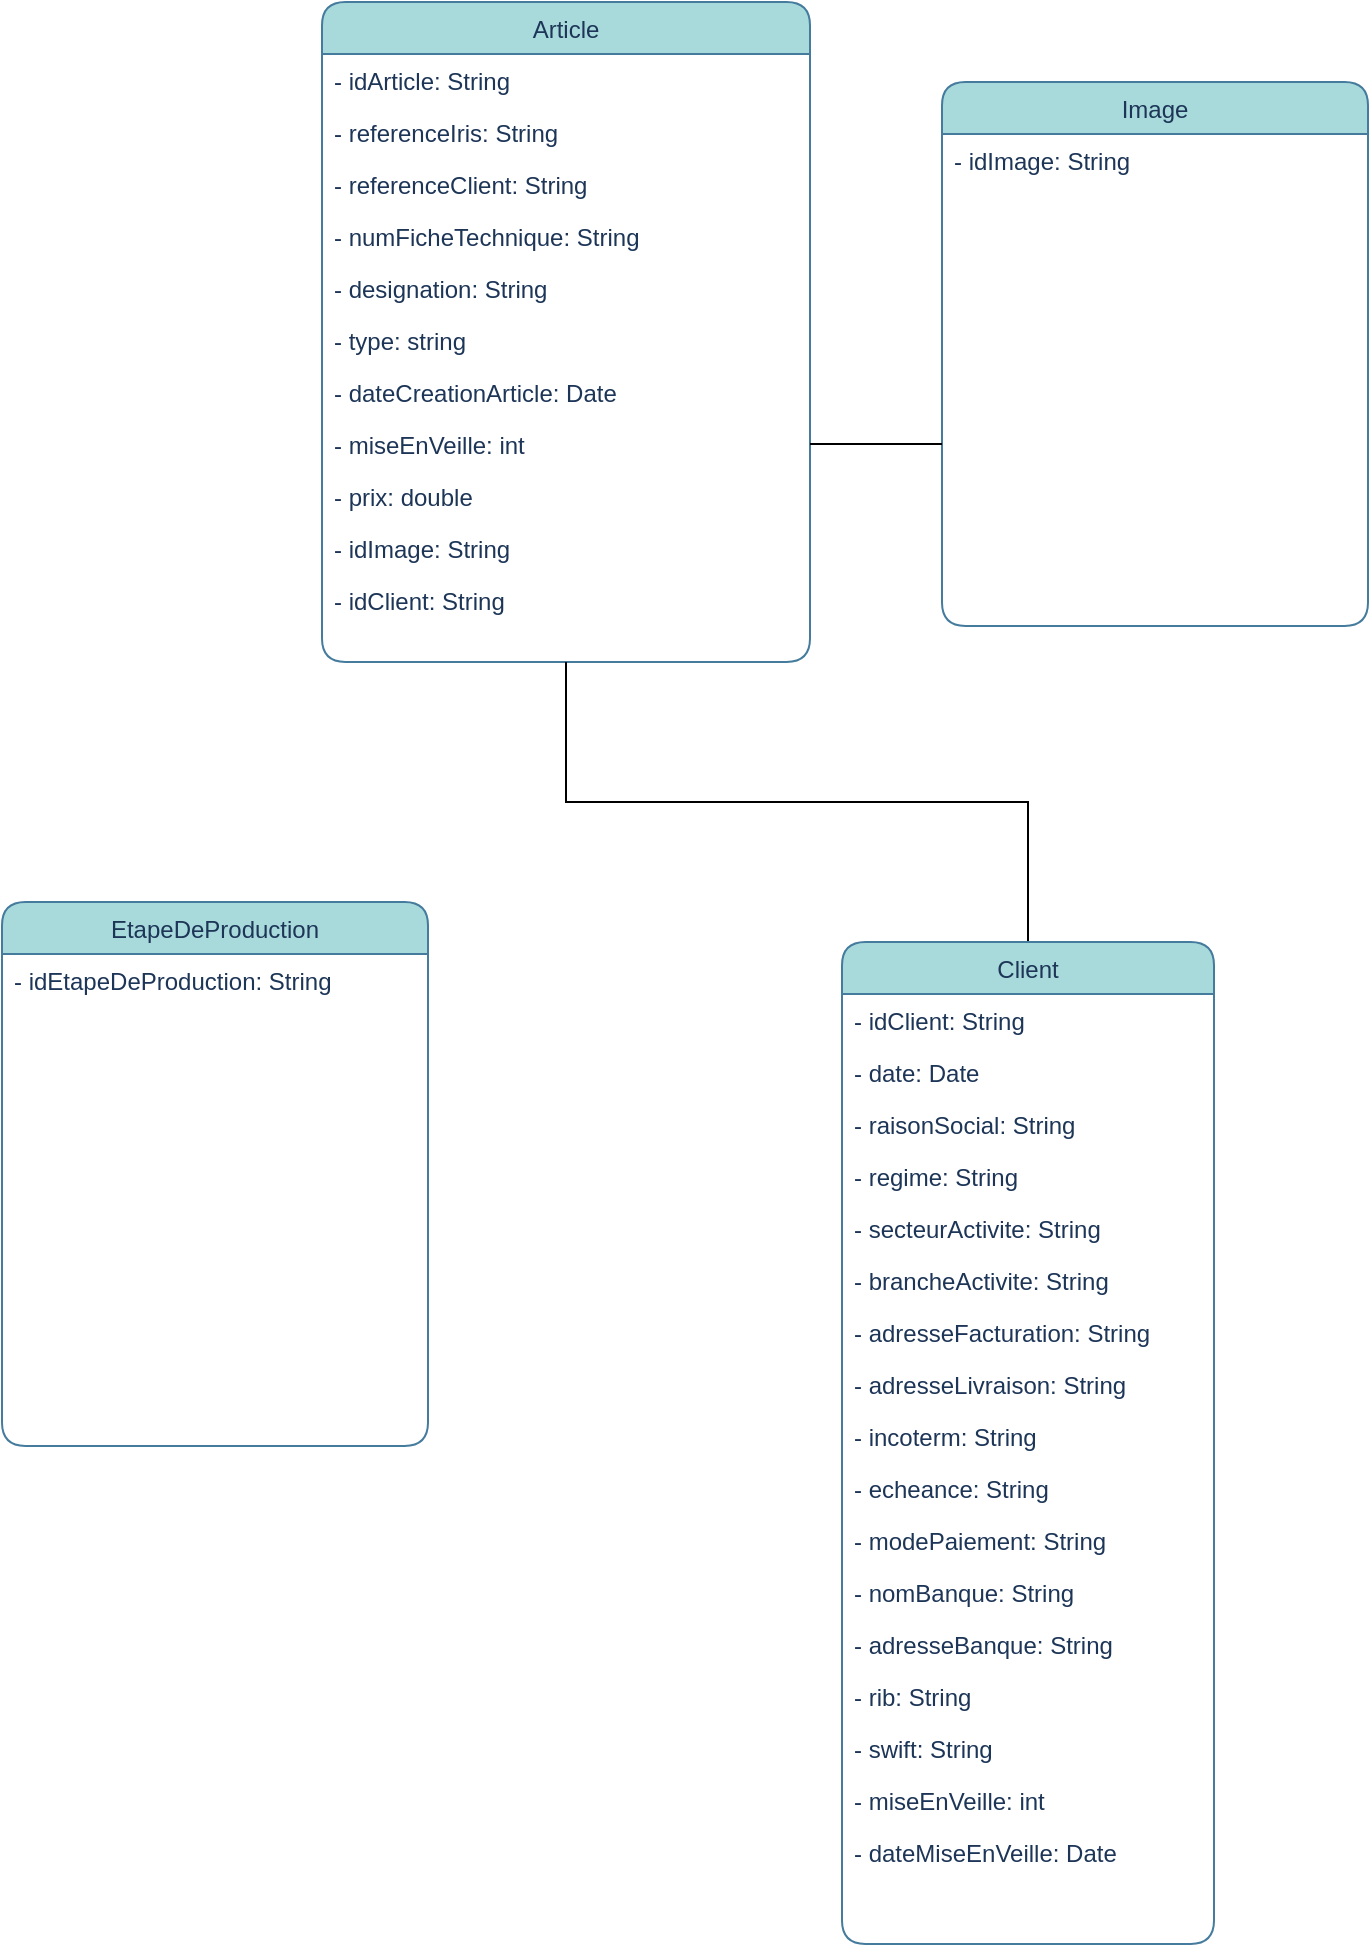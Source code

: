 <mxfile version="20.3.7" type="gitlab" pages="2">
  <diagram id="0ZXcyS9M2R0SP4VQ3H3g" name="DiagrammeDeClasse">
    <mxGraphModel dx="-232" dy="1914" grid="1" gridSize="10" guides="1" tooltips="1" connect="1" arrows="1" fold="1" page="1" pageScale="1" pageWidth="827" pageHeight="1169" math="0" shadow="0">
      <root>
        <mxCell id="0" />
        <mxCell id="1" parent="0" />
        <object label="Article" id="AytKO8r61_Ed5eo6YVjA-1">
          <mxCell style="swimlane;fontStyle=0;align=center;verticalAlign=top;childLayout=stackLayout;horizontal=1;startSize=26;horizontalStack=0;resizeParent=1;resizeLast=0;collapsible=1;marginBottom=0;rounded=1;shadow=0;strokeWidth=1;fillColor=#A8DADC;strokeColor=#457B9D;fontColor=#1D3557;" parent="1" vertex="1">
            <mxGeometry x="2350" y="-1100" width="244" height="330" as="geometry">
              <mxRectangle x="2240" y="50" width="160" height="26" as="alternateBounds" />
            </mxGeometry>
          </mxCell>
        </object>
        <mxCell id="AytKO8r61_Ed5eo6YVjA-2" value="- idArticle: String" style="text;strokeColor=none;fillColor=none;align=left;verticalAlign=top;spacingLeft=4;spacingRight=4;overflow=hidden;rotatable=0;points=[[0,0.5],[1,0.5]];portConstraint=eastwest;rounded=0;sketch=0;fontColor=#1D3557;" parent="AytKO8r61_Ed5eo6YVjA-1" vertex="1">
          <mxGeometry y="26" width="244" height="26" as="geometry" />
        </mxCell>
        <mxCell id="AytKO8r61_Ed5eo6YVjA-3" value="- referenceIris: String" style="text;strokeColor=none;fillColor=none;align=left;verticalAlign=top;spacingLeft=4;spacingRight=4;overflow=hidden;rotatable=0;points=[[0,0.5],[1,0.5]];portConstraint=eastwest;rounded=0;sketch=0;fontColor=#1D3557;" parent="AytKO8r61_Ed5eo6YVjA-1" vertex="1">
          <mxGeometry y="52" width="244" height="26" as="geometry" />
        </mxCell>
        <mxCell id="AytKO8r61_Ed5eo6YVjA-4" value="- referenceClient: String" style="text;strokeColor=none;fillColor=none;align=left;verticalAlign=top;spacingLeft=4;spacingRight=4;overflow=hidden;rotatable=0;points=[[0,0.5],[1,0.5]];portConstraint=eastwest;rounded=0;sketch=0;fontColor=#1D3557;" parent="AytKO8r61_Ed5eo6YVjA-1" vertex="1">
          <mxGeometry y="78" width="244" height="26" as="geometry" />
        </mxCell>
        <mxCell id="AytKO8r61_Ed5eo6YVjA-5" value="- numFicheTechnique: String" style="text;strokeColor=none;fillColor=none;align=left;verticalAlign=top;spacingLeft=4;spacingRight=4;overflow=hidden;rotatable=0;points=[[0,0.5],[1,0.5]];portConstraint=eastwest;rounded=0;sketch=0;fontColor=#1D3557;" parent="AytKO8r61_Ed5eo6YVjA-1" vertex="1">
          <mxGeometry y="104" width="244" height="26" as="geometry" />
        </mxCell>
        <mxCell id="AytKO8r61_Ed5eo6YVjA-6" value="- designation: String" style="text;strokeColor=none;fillColor=none;align=left;verticalAlign=top;spacingLeft=4;spacingRight=4;overflow=hidden;rotatable=0;points=[[0,0.5],[1,0.5]];portConstraint=eastwest;rounded=0;sketch=0;fontColor=#1D3557;" parent="AytKO8r61_Ed5eo6YVjA-1" vertex="1">
          <mxGeometry y="130" width="244" height="26" as="geometry" />
        </mxCell>
        <mxCell id="AytKO8r61_Ed5eo6YVjA-7" value="- type: string" style="text;strokeColor=none;fillColor=none;align=left;verticalAlign=top;spacingLeft=4;spacingRight=4;overflow=hidden;rotatable=0;points=[[0,0.5],[1,0.5]];portConstraint=eastwest;rounded=0;sketch=0;fontColor=#1D3557;" parent="AytKO8r61_Ed5eo6YVjA-1" vertex="1">
          <mxGeometry y="156" width="244" height="26" as="geometry" />
        </mxCell>
        <mxCell id="AytKO8r61_Ed5eo6YVjA-16" value="- dateCreationArticle: Date" style="text;strokeColor=none;fillColor=none;align=left;verticalAlign=top;spacingLeft=4;spacingRight=4;overflow=hidden;rotatable=0;points=[[0,0.5],[1,0.5]];portConstraint=eastwest;rounded=0;sketch=0;fontColor=#1D3557;" parent="AytKO8r61_Ed5eo6YVjA-1" vertex="1">
          <mxGeometry y="182" width="244" height="26" as="geometry" />
        </mxCell>
        <mxCell id="AytKO8r61_Ed5eo6YVjA-19" value="- miseEnVeille: int" style="text;strokeColor=none;fillColor=none;align=left;verticalAlign=top;spacingLeft=4;spacingRight=4;overflow=hidden;rotatable=0;points=[[0,0.5],[1,0.5]];portConstraint=eastwest;rounded=0;sketch=0;fontColor=#1D3557;" parent="AytKO8r61_Ed5eo6YVjA-1" vertex="1">
          <mxGeometry y="208" width="244" height="26" as="geometry" />
        </mxCell>
        <mxCell id="AytKO8r61_Ed5eo6YVjA-22" value="- prix: double" style="text;strokeColor=none;fillColor=none;align=left;verticalAlign=top;spacingLeft=4;spacingRight=4;overflow=hidden;rotatable=0;points=[[0,0.5],[1,0.5]];portConstraint=eastwest;rounded=0;sketch=0;fontColor=#1D3557;" parent="AytKO8r61_Ed5eo6YVjA-1" vertex="1">
          <mxGeometry y="234" width="244" height="26" as="geometry" />
        </mxCell>
        <mxCell id="AytKO8r61_Ed5eo6YVjA-23" value="- idImage: String" style="text;strokeColor=none;fillColor=none;align=left;verticalAlign=top;spacingLeft=4;spacingRight=4;overflow=hidden;rotatable=0;points=[[0,0.5],[1,0.5]];portConstraint=eastwest;rounded=0;sketch=0;fontColor=#1D3557;" parent="AytKO8r61_Ed5eo6YVjA-1" vertex="1">
          <mxGeometry y="260" width="244" height="26" as="geometry" />
        </mxCell>
        <mxCell id="AytKO8r61_Ed5eo6YVjA-24" value="- idClient: String" style="text;strokeColor=none;fillColor=none;align=left;verticalAlign=top;spacingLeft=4;spacingRight=4;overflow=hidden;rotatable=0;points=[[0,0.5],[1,0.5]];portConstraint=eastwest;rounded=0;sketch=0;fontColor=#1D3557;" parent="AytKO8r61_Ed5eo6YVjA-1" vertex="1">
          <mxGeometry y="286" width="244" height="26" as="geometry" />
        </mxCell>
        <object label="Image" id="AytKO8r61_Ed5eo6YVjA-9">
          <mxCell style="swimlane;fontStyle=0;align=center;verticalAlign=top;childLayout=stackLayout;horizontal=1;startSize=26;horizontalStack=0;resizeParent=1;resizeLast=0;collapsible=1;marginBottom=0;rounded=1;shadow=0;strokeWidth=1;fillColor=#A8DADC;strokeColor=#457B9D;fontColor=#1D3557;" parent="1" vertex="1">
            <mxGeometry x="2660" y="-1060" width="213" height="272" as="geometry">
              <mxRectangle x="2240" y="50" width="160" height="26" as="alternateBounds" />
            </mxGeometry>
          </mxCell>
        </object>
        <mxCell id="AytKO8r61_Ed5eo6YVjA-10" value="- idImage: String" style="text;strokeColor=none;fillColor=none;align=left;verticalAlign=top;spacingLeft=4;spacingRight=4;overflow=hidden;rotatable=0;points=[[0,0.5],[1,0.5]];portConstraint=eastwest;rounded=0;sketch=0;fontColor=#1D3557;" parent="AytKO8r61_Ed5eo6YVjA-9" vertex="1">
          <mxGeometry y="26" width="213" height="26" as="geometry" />
        </mxCell>
        <mxCell id="AytKO8r61_Ed5eo6YVjA-26" style="edgeStyle=orthogonalEdgeStyle;rounded=0;orthogonalLoop=1;jettySize=auto;html=1;entryX=0.5;entryY=1;entryDx=0;entryDy=0;endArrow=none;endFill=0;exitX=0.5;exitY=0;exitDx=0;exitDy=0;" parent="1" source="_FMP9bh4VDa1splXeq67-1" target="AytKO8r61_Ed5eo6YVjA-1" edge="1">
          <mxGeometry relative="1" as="geometry">
            <mxPoint x="2700.5" y="-660" as="sourcePoint" />
          </mxGeometry>
        </mxCell>
        <object label="EtapeDeProduction" id="AytKO8r61_Ed5eo6YVjA-20">
          <mxCell style="swimlane;fontStyle=0;align=center;verticalAlign=top;childLayout=stackLayout;horizontal=1;startSize=26;horizontalStack=0;resizeParent=1;resizeLast=0;collapsible=1;marginBottom=0;rounded=1;shadow=0;strokeWidth=1;fillColor=#A8DADC;strokeColor=#457B9D;fontColor=#1D3557;" parent="1" vertex="1">
            <mxGeometry x="2190" y="-650" width="213" height="272" as="geometry">
              <mxRectangle x="2240" y="50" width="160" height="26" as="alternateBounds" />
            </mxGeometry>
          </mxCell>
        </object>
        <mxCell id="AytKO8r61_Ed5eo6YVjA-21" value="- idEtapeDeProduction: String" style="text;strokeColor=none;fillColor=none;align=left;verticalAlign=top;spacingLeft=4;spacingRight=4;overflow=hidden;rotatable=0;points=[[0,0.5],[1,0.5]];portConstraint=eastwest;rounded=0;sketch=0;fontColor=#1D3557;" parent="AytKO8r61_Ed5eo6YVjA-20" vertex="1">
          <mxGeometry y="26" width="213" height="26" as="geometry" />
        </mxCell>
        <mxCell id="AytKO8r61_Ed5eo6YVjA-25" style="edgeStyle=orthogonalEdgeStyle;rounded=0;orthogonalLoop=1;jettySize=auto;html=1;exitX=1;exitY=0.5;exitDx=0;exitDy=0;endArrow=none;endFill=0;" parent="1" source="AytKO8r61_Ed5eo6YVjA-19" edge="1">
          <mxGeometry relative="1" as="geometry">
            <mxPoint x="2660" y="-879" as="targetPoint" />
          </mxGeometry>
        </mxCell>
        <object label="Client" id="_FMP9bh4VDa1splXeq67-1">
          <mxCell style="swimlane;fontStyle=0;align=center;verticalAlign=top;childLayout=stackLayout;horizontal=1;startSize=26;horizontalStack=0;resizeParent=1;resizeLast=0;collapsible=1;marginBottom=0;rounded=1;shadow=0;strokeWidth=1;fillColor=#A8DADC;strokeColor=#457B9D;fontColor=#1D3557;" vertex="1" parent="1">
            <mxGeometry x="2610" y="-630" width="186" height="501" as="geometry">
              <mxRectangle x="2240" y="50" width="160" height="26" as="alternateBounds" />
            </mxGeometry>
          </mxCell>
        </object>
        <mxCell id="_FMP9bh4VDa1splXeq67-2" value="- idClient: String" style="text;strokeColor=none;fillColor=none;align=left;verticalAlign=top;spacingLeft=4;spacingRight=4;overflow=hidden;rotatable=0;points=[[0,0.5],[1,0.5]];portConstraint=eastwest;rounded=0;sketch=0;fontColor=#1D3557;" vertex="1" parent="_FMP9bh4VDa1splXeq67-1">
          <mxGeometry y="26" width="186" height="26" as="geometry" />
        </mxCell>
        <mxCell id="_FMP9bh4VDa1splXeq67-3" value="- date: Date" style="text;strokeColor=none;fillColor=none;align=left;verticalAlign=top;spacingLeft=4;spacingRight=4;overflow=hidden;rotatable=0;points=[[0,0.5],[1,0.5]];portConstraint=eastwest;rounded=0;sketch=0;fontColor=#1D3557;" vertex="1" parent="_FMP9bh4VDa1splXeq67-1">
          <mxGeometry y="52" width="186" height="26" as="geometry" />
        </mxCell>
        <mxCell id="_FMP9bh4VDa1splXeq67-4" value="- raisonSocial: String" style="text;strokeColor=none;fillColor=none;align=left;verticalAlign=top;spacingLeft=4;spacingRight=4;overflow=hidden;rotatable=0;points=[[0,0.5],[1,0.5]];portConstraint=eastwest;rounded=0;sketch=0;fontColor=#1D3557;" vertex="1" parent="_FMP9bh4VDa1splXeq67-1">
          <mxGeometry y="78" width="186" height="26" as="geometry" />
        </mxCell>
        <mxCell id="_FMP9bh4VDa1splXeq67-5" value="- regime: String" style="text;strokeColor=none;fillColor=none;align=left;verticalAlign=top;spacingLeft=4;spacingRight=4;overflow=hidden;rotatable=0;points=[[0,0.5],[1,0.5]];portConstraint=eastwest;rounded=0;sketch=0;fontColor=#1D3557;" vertex="1" parent="_FMP9bh4VDa1splXeq67-1">
          <mxGeometry y="104" width="186" height="26" as="geometry" />
        </mxCell>
        <mxCell id="_FMP9bh4VDa1splXeq67-6" value="- secteurActivite: String" style="text;strokeColor=none;fillColor=none;align=left;verticalAlign=top;spacingLeft=4;spacingRight=4;overflow=hidden;rotatable=0;points=[[0,0.5],[1,0.5]];portConstraint=eastwest;rounded=0;sketch=0;fontColor=#1D3557;" vertex="1" parent="_FMP9bh4VDa1splXeq67-1">
          <mxGeometry y="130" width="186" height="26" as="geometry" />
        </mxCell>
        <mxCell id="_FMP9bh4VDa1splXeq67-7" value="- brancheActivite: String" style="text;strokeColor=none;fillColor=none;align=left;verticalAlign=top;spacingLeft=4;spacingRight=4;overflow=hidden;rotatable=0;points=[[0,0.5],[1,0.5]];portConstraint=eastwest;rounded=0;sketch=0;fontColor=#1D3557;" vertex="1" parent="_FMP9bh4VDa1splXeq67-1">
          <mxGeometry y="156" width="186" height="26" as="geometry" />
        </mxCell>
        <mxCell id="_FMP9bh4VDa1splXeq67-8" value="- adresseFacturation: String" style="text;strokeColor=none;fillColor=none;align=left;verticalAlign=top;spacingLeft=4;spacingRight=4;overflow=hidden;rotatable=0;points=[[0,0.5],[1,0.5]];portConstraint=eastwest;rounded=0;sketch=0;fontColor=#1D3557;" vertex="1" parent="_FMP9bh4VDa1splXeq67-1">
          <mxGeometry y="182" width="186" height="26" as="geometry" />
        </mxCell>
        <mxCell id="_FMP9bh4VDa1splXeq67-9" value="- adresseLivraison: String" style="text;strokeColor=none;fillColor=none;align=left;verticalAlign=top;spacingLeft=4;spacingRight=4;overflow=hidden;rotatable=0;points=[[0,0.5],[1,0.5]];portConstraint=eastwest;rounded=0;sketch=0;fontColor=#1D3557;" vertex="1" parent="_FMP9bh4VDa1splXeq67-1">
          <mxGeometry y="208" width="186" height="26" as="geometry" />
        </mxCell>
        <mxCell id="_FMP9bh4VDa1splXeq67-10" value="- incoterm: String" style="text;strokeColor=none;fillColor=none;align=left;verticalAlign=top;spacingLeft=4;spacingRight=4;overflow=hidden;rotatable=0;points=[[0,0.5],[1,0.5]];portConstraint=eastwest;rounded=0;sketch=0;fontColor=#1D3557;" vertex="1" parent="_FMP9bh4VDa1splXeq67-1">
          <mxGeometry y="234" width="186" height="26" as="geometry" />
        </mxCell>
        <mxCell id="_FMP9bh4VDa1splXeq67-11" value="- echeance: String" style="text;strokeColor=none;fillColor=none;align=left;verticalAlign=top;spacingLeft=4;spacingRight=4;overflow=hidden;rotatable=0;points=[[0,0.5],[1,0.5]];portConstraint=eastwest;rounded=0;sketch=0;fontColor=#1D3557;" vertex="1" parent="_FMP9bh4VDa1splXeq67-1">
          <mxGeometry y="260" width="186" height="26" as="geometry" />
        </mxCell>
        <mxCell id="_FMP9bh4VDa1splXeq67-12" value="- modePaiement: String" style="text;strokeColor=none;fillColor=none;align=left;verticalAlign=top;spacingLeft=4;spacingRight=4;overflow=hidden;rotatable=0;points=[[0,0.5],[1,0.5]];portConstraint=eastwest;rounded=0;sketch=0;fontColor=#1D3557;" vertex="1" parent="_FMP9bh4VDa1splXeq67-1">
          <mxGeometry y="286" width="186" height="26" as="geometry" />
        </mxCell>
        <mxCell id="_FMP9bh4VDa1splXeq67-13" value="- nomBanque: String" style="text;strokeColor=none;fillColor=none;align=left;verticalAlign=top;spacingLeft=4;spacingRight=4;overflow=hidden;rotatable=0;points=[[0,0.5],[1,0.5]];portConstraint=eastwest;rounded=0;sketch=0;fontColor=#1D3557;" vertex="1" parent="_FMP9bh4VDa1splXeq67-1">
          <mxGeometry y="312" width="186" height="26" as="geometry" />
        </mxCell>
        <mxCell id="_FMP9bh4VDa1splXeq67-14" value="- adresseBanque: String" style="text;strokeColor=none;fillColor=none;align=left;verticalAlign=top;spacingLeft=4;spacingRight=4;overflow=hidden;rotatable=0;points=[[0,0.5],[1,0.5]];portConstraint=eastwest;rounded=0;sketch=0;fontColor=#1D3557;" vertex="1" parent="_FMP9bh4VDa1splXeq67-1">
          <mxGeometry y="338" width="186" height="26" as="geometry" />
        </mxCell>
        <mxCell id="_FMP9bh4VDa1splXeq67-15" value="- rib: String" style="text;strokeColor=none;fillColor=none;align=left;verticalAlign=top;spacingLeft=4;spacingRight=4;overflow=hidden;rotatable=0;points=[[0,0.5],[1,0.5]];portConstraint=eastwest;rounded=0;sketch=0;fontColor=#1D3557;" vertex="1" parent="_FMP9bh4VDa1splXeq67-1">
          <mxGeometry y="364" width="186" height="26" as="geometry" />
        </mxCell>
        <mxCell id="_FMP9bh4VDa1splXeq67-16" value="- swift: String" style="text;strokeColor=none;fillColor=none;align=left;verticalAlign=top;spacingLeft=4;spacingRight=4;overflow=hidden;rotatable=0;points=[[0,0.5],[1,0.5]];portConstraint=eastwest;rounded=0;sketch=0;fontColor=#1D3557;" vertex="1" parent="_FMP9bh4VDa1splXeq67-1">
          <mxGeometry y="390" width="186" height="26" as="geometry" />
        </mxCell>
        <mxCell id="FOTAg63aiwvnKK2qQDpg-1" value="- miseEnVeille: int" style="text;strokeColor=none;fillColor=none;align=left;verticalAlign=top;spacingLeft=4;spacingRight=4;overflow=hidden;rotatable=0;points=[[0,0.5],[1,0.5]];portConstraint=eastwest;rounded=0;sketch=0;fontColor=#1D3557;" vertex="1" parent="_FMP9bh4VDa1splXeq67-1">
          <mxGeometry y="416" width="186" height="26" as="geometry" />
        </mxCell>
        <mxCell id="_FMP9bh4VDa1splXeq67-17" value="- dateMiseEnVeille: Date" style="text;strokeColor=none;fillColor=none;align=left;verticalAlign=top;spacingLeft=4;spacingRight=4;overflow=hidden;rotatable=0;points=[[0,0.5],[1,0.5]];portConstraint=eastwest;rounded=0;sketch=0;fontColor=#1D3557;" vertex="1" parent="_FMP9bh4VDa1splXeq67-1">
          <mxGeometry y="442" width="186" height="26" as="geometry" />
        </mxCell>
      </root>
    </mxGraphModel>
  </diagram>
  <diagram id="ksBtarZMOf6qDqJGz85C" name="Page-2">
    <mxGraphModel dx="1422" dy="3145" grid="1" gridSize="10" guides="1" tooltips="1" connect="1" arrows="1" fold="1" page="1" pageScale="1" pageWidth="1920" pageHeight="1200" math="0" shadow="0">
      <root>
        <mxCell id="0" />
        <mxCell id="1" parent="0" />
        <mxCell id="2fcEDWTHMLcBKndWBy0k-1" value="Personnel" style="swimlane;fontStyle=0;align=center;verticalAlign=top;childLayout=stackLayout;horizontal=1;startSize=26;horizontalStack=0;resizeParent=1;resizeLast=0;collapsible=1;marginBottom=0;rounded=1;shadow=0;strokeWidth=1;fillColor=#A8DADC;strokeColor=#457B9D;fontColor=#1D3557;" parent="1" vertex="1">
          <mxGeometry x="1977" y="-192" width="168" height="411" as="geometry">
            <mxRectangle x="130" y="380" width="160" height="26" as="alternateBounds" />
          </mxGeometry>
        </mxCell>
        <mxCell id="2fcEDWTHMLcBKndWBy0k-2" value="- id: String" style="text;strokeColor=none;fillColor=none;align=left;verticalAlign=top;spacingLeft=4;spacingRight=4;overflow=hidden;rotatable=0;points=[[0,0.5],[1,0.5]];portConstraint=eastwest;rounded=0;sketch=0;fontColor=#1D3557;" parent="2fcEDWTHMLcBKndWBy0k-1" vertex="1">
          <mxGeometry y="26" width="168" height="26" as="geometry" />
        </mxCell>
        <mxCell id="2fcEDWTHMLcBKndWBy0k-3" value="- cin: String" style="text;strokeColor=none;fillColor=none;align=left;verticalAlign=top;spacingLeft=4;spacingRight=4;overflow=hidden;rotatable=0;points=[[0,0.5],[1,0.5]];portConstraint=eastwest;rounded=0;sketch=0;fontColor=#1D3557;" parent="2fcEDWTHMLcBKndWBy0k-1" vertex="1">
          <mxGeometry y="52" width="168" height="26" as="geometry" />
        </mxCell>
        <mxCell id="2fcEDWTHMLcBKndWBy0k-4" value="- nom: String" style="text;strokeColor=none;fillColor=none;align=left;verticalAlign=top;spacingLeft=4;spacingRight=4;overflow=hidden;rotatable=0;points=[[0,0.5],[1,0.5]];portConstraint=eastwest;rounded=0;sketch=0;fontColor=#1D3557;" parent="2fcEDWTHMLcBKndWBy0k-1" vertex="1">
          <mxGeometry y="78" width="168" height="26" as="geometry" />
        </mxCell>
        <mxCell id="2fcEDWTHMLcBKndWBy0k-5" value="- prenom: String" style="text;strokeColor=none;fillColor=none;align=left;verticalAlign=top;spacingLeft=4;spacingRight=4;overflow=hidden;rotatable=0;points=[[0,0.5],[1,0.5]];portConstraint=eastwest;rounded=0;sketch=0;fontColor=#1D3557;" parent="2fcEDWTHMLcBKndWBy0k-1" vertex="1">
          <mxGeometry y="104" width="168" height="26" as="geometry" />
        </mxCell>
        <mxCell id="2fcEDWTHMLcBKndWBy0k-6" value="- sexe: String" style="text;strokeColor=none;fillColor=none;align=left;verticalAlign=top;spacingLeft=4;spacingRight=4;overflow=hidden;rotatable=0;points=[[0,0.5],[1,0.5]];portConstraint=eastwest;rounded=0;sketch=0;fontColor=#1D3557;" parent="2fcEDWTHMLcBKndWBy0k-1" vertex="1">
          <mxGeometry y="130" width="168" height="26" as="geometry" />
        </mxCell>
        <mxCell id="2fcEDWTHMLcBKndWBy0k-7" value="- dateDeNaissance: Date" style="text;strokeColor=none;fillColor=none;align=left;verticalAlign=top;spacingLeft=4;spacingRight=4;overflow=hidden;rotatable=0;points=[[0,0.5],[1,0.5]];portConstraint=eastwest;rounded=0;sketch=0;fontColor=#1D3557;" parent="2fcEDWTHMLcBKndWBy0k-1" vertex="1">
          <mxGeometry y="156" width="168" height="26" as="geometry" />
        </mxCell>
        <mxCell id="2fcEDWTHMLcBKndWBy0k-8" value="- adresse: String" style="text;strokeColor=none;fillColor=none;align=left;verticalAlign=top;spacingLeft=4;spacingRight=4;overflow=hidden;rotatable=0;points=[[0,0.5],[1,0.5]];portConstraint=eastwest;rounded=0;sketch=0;fontColor=#1D3557;" parent="2fcEDWTHMLcBKndWBy0k-1" vertex="1">
          <mxGeometry y="182" width="168" height="26" as="geometry" />
        </mxCell>
        <mxCell id="2fcEDWTHMLcBKndWBy0k-9" value="- rib: Date" style="text;strokeColor=none;fillColor=none;align=left;verticalAlign=top;spacingLeft=4;spacingRight=4;overflow=hidden;rotatable=0;points=[[0,0.5],[1,0.5]];portConstraint=eastwest;rounded=0;sketch=0;fontColor=#1D3557;" parent="2fcEDWTHMLcBKndWBy0k-1" vertex="1">
          <mxGeometry y="208" width="168" height="26" as="geometry" />
        </mxCell>
        <mxCell id="2fcEDWTHMLcBKndWBy0k-10" value="- poste: String" style="text;strokeColor=none;fillColor=none;align=left;verticalAlign=top;spacingLeft=4;spacingRight=4;overflow=hidden;rotatable=0;points=[[0,0.5],[1,0.5]];portConstraint=eastwest;rounded=0;sketch=0;fontColor=#1D3557;" parent="2fcEDWTHMLcBKndWBy0k-1" vertex="1">
          <mxGeometry y="234" width="168" height="26" as="geometry" />
        </mxCell>
        <mxCell id="2fcEDWTHMLcBKndWBy0k-11" value="- dateDeEmbauche: Date" style="text;strokeColor=none;fillColor=none;align=left;verticalAlign=top;spacingLeft=4;spacingRight=4;overflow=hidden;rotatable=0;points=[[0,0.5],[1,0.5]];portConstraint=eastwest;rounded=0;sketch=0;fontColor=#1D3557;" parent="2fcEDWTHMLcBKndWBy0k-1" vertex="1">
          <mxGeometry y="260" width="168" height="26" as="geometry" />
        </mxCell>
        <mxCell id="2fcEDWTHMLcBKndWBy0k-12" value="- echelon: String" style="text;strokeColor=none;fillColor=none;align=left;verticalAlign=top;spacingLeft=4;spacingRight=4;overflow=hidden;rotatable=0;points=[[0,0.5],[1,0.5]];portConstraint=eastwest;rounded=0;sketch=0;fontColor=#1D3557;" parent="2fcEDWTHMLcBKndWBy0k-1" vertex="1">
          <mxGeometry y="286" width="168" height="26" as="geometry" />
        </mxCell>
        <mxCell id="2fcEDWTHMLcBKndWBy0k-13" value="- categorie: String" style="text;strokeColor=none;fillColor=none;align=left;verticalAlign=top;spacingLeft=4;spacingRight=4;overflow=hidden;rotatable=0;points=[[0,0.5],[1,0.5]];portConstraint=eastwest;rounded=0;sketch=0;fontColor=#1D3557;" parent="2fcEDWTHMLcBKndWBy0k-1" vertex="1">
          <mxGeometry y="312" width="168" height="26" as="geometry" />
        </mxCell>
        <mxCell id="2fcEDWTHMLcBKndWBy0k-14" style="edgeStyle=orthogonalEdgeStyle;rounded=0;orthogonalLoop=1;jettySize=auto;html=1;exitX=0.5;exitY=1;exitDx=0;exitDy=0;" parent="1" source="2fcEDWTHMLcBKndWBy0k-15" target="2fcEDWTHMLcBKndWBy0k-69" edge="1">
          <mxGeometry relative="1" as="geometry">
            <Array as="points">
              <mxPoint x="2133" y="-924" />
              <mxPoint x="2133" y="-891" />
              <mxPoint x="2136" y="-891" />
            </Array>
          </mxGeometry>
        </mxCell>
        <object label="Utilisateur" id="2fcEDWTHMLcBKndWBy0k-15">
          <mxCell style="swimlane;fontStyle=0;align=center;verticalAlign=top;childLayout=stackLayout;horizontal=1;startSize=26;horizontalStack=0;resizeParent=1;resizeLast=0;collapsible=1;marginBottom=0;rounded=1;shadow=0;strokeWidth=1;fillColor=#A8DADC;strokeColor=#457B9D;fontColor=#1D3557;" parent="1" vertex="1">
            <mxGeometry x="2013" y="-1092" width="234" height="168" as="geometry">
              <mxRectangle x="2240" y="50" width="160" height="26" as="alternateBounds" />
            </mxGeometry>
          </mxCell>
        </object>
        <mxCell id="2fcEDWTHMLcBKndWBy0k-16" value="- id: String" style="text;strokeColor=none;fillColor=none;align=left;verticalAlign=top;spacingLeft=4;spacingRight=4;overflow=hidden;rotatable=0;points=[[0,0.5],[1,0.5]];portConstraint=eastwest;rounded=0;sketch=0;fontColor=#1D3557;" parent="2fcEDWTHMLcBKndWBy0k-15" vertex="1">
          <mxGeometry y="26" width="234" height="26" as="geometry" />
        </mxCell>
        <mxCell id="2fcEDWTHMLcBKndWBy0k-17" value="- identifiant: String" style="text;strokeColor=none;fillColor=none;align=left;verticalAlign=top;spacingLeft=4;spacingRight=4;overflow=hidden;rotatable=0;points=[[0,0.5],[1,0.5]];portConstraint=eastwest;rounded=0;sketch=0;fontColor=#1D3557;" parent="2fcEDWTHMLcBKndWBy0k-15" vertex="1">
          <mxGeometry y="52" width="234" height="26" as="geometry" />
        </mxCell>
        <mxCell id="2fcEDWTHMLcBKndWBy0k-18" value="- motDePasse: String" style="text;strokeColor=none;fillColor=none;align=left;verticalAlign=top;spacingLeft=4;spacingRight=4;overflow=hidden;rotatable=0;points=[[0,0.5],[1,0.5]];portConstraint=eastwest;rounded=0;sketch=0;fontColor=#1D3557;" parent="2fcEDWTHMLcBKndWBy0k-15" vertex="1">
          <mxGeometry y="78" width="234" height="26" as="geometry" />
        </mxCell>
        <mxCell id="2fcEDWTHMLcBKndWBy0k-19" value="- role: String" style="text;strokeColor=none;fillColor=none;align=left;verticalAlign=top;spacingLeft=4;spacingRight=4;overflow=hidden;rotatable=0;points=[[0,0.5],[1,0.5]];portConstraint=eastwest;rounded=0;sketch=0;fontColor=#1D3557;" parent="2fcEDWTHMLcBKndWBy0k-15" vertex="1">
          <mxGeometry y="104" width="234" height="26" as="geometry" />
        </mxCell>
        <mxCell id="2fcEDWTHMLcBKndWBy0k-20" style="edgeStyle=orthogonalEdgeStyle;rounded=0;orthogonalLoop=1;jettySize=auto;html=1;exitX=0.5;exitY=0;exitDx=0;exitDy=0;" parent="1" source="2fcEDWTHMLcBKndWBy0k-21" edge="1">
          <mxGeometry relative="1" as="geometry">
            <mxPoint x="2427" y="-1095" as="targetPoint" />
          </mxGeometry>
        </mxCell>
        <object label="Article" id="2fcEDWTHMLcBKndWBy0k-21">
          <mxCell style="swimlane;fontStyle=0;align=center;verticalAlign=top;childLayout=stackLayout;horizontal=1;startSize=26;horizontalStack=0;resizeParent=1;resizeLast=0;collapsible=1;marginBottom=0;rounded=1;shadow=0;strokeWidth=1;fillColor=#A8DADC;strokeColor=#457B9D;fontColor=#1D3557;" parent="1" vertex="1">
            <mxGeometry x="2376" y="-1007" width="213" height="272" as="geometry">
              <mxRectangle x="2240" y="50" width="160" height="26" as="alternateBounds" />
            </mxGeometry>
          </mxCell>
        </object>
        <mxCell id="2fcEDWTHMLcBKndWBy0k-22" value="- id: String" style="text;strokeColor=none;fillColor=none;align=left;verticalAlign=top;spacingLeft=4;spacingRight=4;overflow=hidden;rotatable=0;points=[[0,0.5],[1,0.5]];portConstraint=eastwest;rounded=0;sketch=0;fontColor=#1D3557;" parent="2fcEDWTHMLcBKndWBy0k-21" vertex="1">
          <mxGeometry y="26" width="213" height="26" as="geometry" />
        </mxCell>
        <mxCell id="2fcEDWTHMLcBKndWBy0k-23" value="- referenceIris: String" style="text;strokeColor=none;fillColor=none;align=left;verticalAlign=top;spacingLeft=4;spacingRight=4;overflow=hidden;rotatable=0;points=[[0,0.5],[1,0.5]];portConstraint=eastwest;rounded=0;sketch=0;fontColor=#1D3557;" parent="2fcEDWTHMLcBKndWBy0k-21" vertex="1">
          <mxGeometry y="52" width="213" height="26" as="geometry" />
        </mxCell>
        <mxCell id="2fcEDWTHMLcBKndWBy0k-24" value="- referenceClient: String" style="text;strokeColor=none;fillColor=none;align=left;verticalAlign=top;spacingLeft=4;spacingRight=4;overflow=hidden;rotatable=0;points=[[0,0.5],[1,0.5]];portConstraint=eastwest;rounded=0;sketch=0;fontColor=#1D3557;" parent="2fcEDWTHMLcBKndWBy0k-21" vertex="1">
          <mxGeometry y="78" width="213" height="26" as="geometry" />
        </mxCell>
        <mxCell id="2fcEDWTHMLcBKndWBy0k-25" value="- Image: double" style="text;strokeColor=none;fillColor=none;align=left;verticalAlign=top;spacingLeft=4;spacingRight=4;overflow=hidden;rotatable=0;points=[[0,0.5],[1,0.5]];portConstraint=eastwest;rounded=0;sketch=0;fontColor=#1D3557;" parent="2fcEDWTHMLcBKndWBy0k-21" vertex="1">
          <mxGeometry y="104" width="213" height="26" as="geometry" />
        </mxCell>
        <mxCell id="2fcEDWTHMLcBKndWBy0k-26" value="- tauxTva: double" style="text;strokeColor=none;fillColor=none;align=left;verticalAlign=top;spacingLeft=4;spacingRight=4;overflow=hidden;rotatable=0;points=[[0,0.5],[1,0.5]];portConstraint=eastwest;rounded=0;sketch=0;fontColor=#1D3557;" parent="2fcEDWTHMLcBKndWBy0k-21" vertex="1">
          <mxGeometry y="130" width="213" height="26" as="geometry" />
        </mxCell>
        <mxCell id="2fcEDWTHMLcBKndWBy0k-27" value="- prixUnitaireTtc: double" style="text;strokeColor=none;fillColor=none;align=left;verticalAlign=top;spacingLeft=4;spacingRight=4;overflow=hidden;rotatable=0;points=[[0,0.5],[1,0.5]];portConstraint=eastwest;rounded=0;sketch=0;fontColor=#1D3557;" parent="2fcEDWTHMLcBKndWBy0k-21" vertex="1">
          <mxGeometry y="156" width="213" height="26" as="geometry" />
        </mxCell>
        <object label="Client" id="2fcEDWTHMLcBKndWBy0k-28">
          <mxCell style="swimlane;fontStyle=0;align=center;verticalAlign=top;childLayout=stackLayout;horizontal=1;startSize=26;horizontalStack=0;resizeParent=1;resizeLast=0;collapsible=1;marginBottom=0;rounded=1;shadow=0;strokeWidth=1;fillColor=#A8DADC;strokeColor=#457B9D;fontColor=#1D3557;" parent="1" vertex="1">
            <mxGeometry x="2388" y="-572" width="186" height="501" as="geometry">
              <mxRectangle x="2240" y="50" width="160" height="26" as="alternateBounds" />
            </mxGeometry>
          </mxCell>
        </object>
        <mxCell id="2fcEDWTHMLcBKndWBy0k-29" value="- id: String" style="text;strokeColor=none;fillColor=none;align=left;verticalAlign=top;spacingLeft=4;spacingRight=4;overflow=hidden;rotatable=0;points=[[0,0.5],[1,0.5]];portConstraint=eastwest;rounded=0;sketch=0;fontColor=#1D3557;" parent="2fcEDWTHMLcBKndWBy0k-28" vertex="1">
          <mxGeometry y="26" width="186" height="26" as="geometry" />
        </mxCell>
        <mxCell id="2fcEDWTHMLcBKndWBy0k-30" value="- date: Date" style="text;strokeColor=none;fillColor=none;align=left;verticalAlign=top;spacingLeft=4;spacingRight=4;overflow=hidden;rotatable=0;points=[[0,0.5],[1,0.5]];portConstraint=eastwest;rounded=0;sketch=0;fontColor=#1D3557;" parent="2fcEDWTHMLcBKndWBy0k-28" vertex="1">
          <mxGeometry y="52" width="186" height="26" as="geometry" />
        </mxCell>
        <mxCell id="2fcEDWTHMLcBKndWBy0k-31" value="- raisonSocial: String" style="text;strokeColor=none;fillColor=none;align=left;verticalAlign=top;spacingLeft=4;spacingRight=4;overflow=hidden;rotatable=0;points=[[0,0.5],[1,0.5]];portConstraint=eastwest;rounded=0;sketch=0;fontColor=#1D3557;" parent="2fcEDWTHMLcBKndWBy0k-28" vertex="1">
          <mxGeometry y="78" width="186" height="26" as="geometry" />
        </mxCell>
        <mxCell id="2fcEDWTHMLcBKndWBy0k-32" value="- regime: String" style="text;strokeColor=none;fillColor=none;align=left;verticalAlign=top;spacingLeft=4;spacingRight=4;overflow=hidden;rotatable=0;points=[[0,0.5],[1,0.5]];portConstraint=eastwest;rounded=0;sketch=0;fontColor=#1D3557;" parent="2fcEDWTHMLcBKndWBy0k-28" vertex="1">
          <mxGeometry y="104" width="186" height="26" as="geometry" />
        </mxCell>
        <mxCell id="2fcEDWTHMLcBKndWBy0k-33" value="- secteurActivite: String" style="text;strokeColor=none;fillColor=none;align=left;verticalAlign=top;spacingLeft=4;spacingRight=4;overflow=hidden;rotatable=0;points=[[0,0.5],[1,0.5]];portConstraint=eastwest;rounded=0;sketch=0;fontColor=#1D3557;" parent="2fcEDWTHMLcBKndWBy0k-28" vertex="1">
          <mxGeometry y="130" width="186" height="26" as="geometry" />
        </mxCell>
        <mxCell id="2fcEDWTHMLcBKndWBy0k-34" value="- brancheActivite: String" style="text;strokeColor=none;fillColor=none;align=left;verticalAlign=top;spacingLeft=4;spacingRight=4;overflow=hidden;rotatable=0;points=[[0,0.5],[1,0.5]];portConstraint=eastwest;rounded=0;sketch=0;fontColor=#1D3557;" parent="2fcEDWTHMLcBKndWBy0k-28" vertex="1">
          <mxGeometry y="156" width="186" height="26" as="geometry" />
        </mxCell>
        <mxCell id="2fcEDWTHMLcBKndWBy0k-35" value="- adresseFacturation: String" style="text;strokeColor=none;fillColor=none;align=left;verticalAlign=top;spacingLeft=4;spacingRight=4;overflow=hidden;rotatable=0;points=[[0,0.5],[1,0.5]];portConstraint=eastwest;rounded=0;sketch=0;fontColor=#1D3557;" parent="2fcEDWTHMLcBKndWBy0k-28" vertex="1">
          <mxGeometry y="182" width="186" height="26" as="geometry" />
        </mxCell>
        <mxCell id="2fcEDWTHMLcBKndWBy0k-36" value="- adresseLivraison: String" style="text;strokeColor=none;fillColor=none;align=left;verticalAlign=top;spacingLeft=4;spacingRight=4;overflow=hidden;rotatable=0;points=[[0,0.5],[1,0.5]];portConstraint=eastwest;rounded=0;sketch=0;fontColor=#1D3557;" parent="2fcEDWTHMLcBKndWBy0k-28" vertex="1">
          <mxGeometry y="208" width="186" height="26" as="geometry" />
        </mxCell>
        <mxCell id="2fcEDWTHMLcBKndWBy0k-37" value="- incoterm: String" style="text;strokeColor=none;fillColor=none;align=left;verticalAlign=top;spacingLeft=4;spacingRight=4;overflow=hidden;rotatable=0;points=[[0,0.5],[1,0.5]];portConstraint=eastwest;rounded=0;sketch=0;fontColor=#1D3557;" parent="2fcEDWTHMLcBKndWBy0k-28" vertex="1">
          <mxGeometry y="234" width="186" height="26" as="geometry" />
        </mxCell>
        <mxCell id="2fcEDWTHMLcBKndWBy0k-38" value="- echeance: String" style="text;strokeColor=none;fillColor=none;align=left;verticalAlign=top;spacingLeft=4;spacingRight=4;overflow=hidden;rotatable=0;points=[[0,0.5],[1,0.5]];portConstraint=eastwest;rounded=0;sketch=0;fontColor=#1D3557;" parent="2fcEDWTHMLcBKndWBy0k-28" vertex="1">
          <mxGeometry y="260" width="186" height="26" as="geometry" />
        </mxCell>
        <mxCell id="2fcEDWTHMLcBKndWBy0k-39" value="- modePaiement: String" style="text;strokeColor=none;fillColor=none;align=left;verticalAlign=top;spacingLeft=4;spacingRight=4;overflow=hidden;rotatable=0;points=[[0,0.5],[1,0.5]];portConstraint=eastwest;rounded=0;sketch=0;fontColor=#1D3557;" parent="2fcEDWTHMLcBKndWBy0k-28" vertex="1">
          <mxGeometry y="286" width="186" height="26" as="geometry" />
        </mxCell>
        <mxCell id="2fcEDWTHMLcBKndWBy0k-40" value="- nomBanque: String" style="text;strokeColor=none;fillColor=none;align=left;verticalAlign=top;spacingLeft=4;spacingRight=4;overflow=hidden;rotatable=0;points=[[0,0.5],[1,0.5]];portConstraint=eastwest;rounded=0;sketch=0;fontColor=#1D3557;" parent="2fcEDWTHMLcBKndWBy0k-28" vertex="1">
          <mxGeometry y="312" width="186" height="26" as="geometry" />
        </mxCell>
        <mxCell id="2fcEDWTHMLcBKndWBy0k-41" value="- adresseBanque: String" style="text;strokeColor=none;fillColor=none;align=left;verticalAlign=top;spacingLeft=4;spacingRight=4;overflow=hidden;rotatable=0;points=[[0,0.5],[1,0.5]];portConstraint=eastwest;rounded=0;sketch=0;fontColor=#1D3557;" parent="2fcEDWTHMLcBKndWBy0k-28" vertex="1">
          <mxGeometry y="338" width="186" height="26" as="geometry" />
        </mxCell>
        <mxCell id="2fcEDWTHMLcBKndWBy0k-42" value="- rib: String" style="text;strokeColor=none;fillColor=none;align=left;verticalAlign=top;spacingLeft=4;spacingRight=4;overflow=hidden;rotatable=0;points=[[0,0.5],[1,0.5]];portConstraint=eastwest;rounded=0;sketch=0;fontColor=#1D3557;" parent="2fcEDWTHMLcBKndWBy0k-28" vertex="1">
          <mxGeometry y="364" width="186" height="26" as="geometry" />
        </mxCell>
        <mxCell id="2fcEDWTHMLcBKndWBy0k-43" value="- swift: String" style="text;strokeColor=none;fillColor=none;align=left;verticalAlign=top;spacingLeft=4;spacingRight=4;overflow=hidden;rotatable=0;points=[[0,0.5],[1,0.5]];portConstraint=eastwest;rounded=0;sketch=0;fontColor=#1D3557;" parent="2fcEDWTHMLcBKndWBy0k-28" vertex="1">
          <mxGeometry y="390" width="186" height="26" as="geometry" />
        </mxCell>
        <mxCell id="2fcEDWTHMLcBKndWBy0k-44" value="- blocage: int" style="text;strokeColor=none;fillColor=none;align=left;verticalAlign=top;spacingLeft=4;spacingRight=4;overflow=hidden;rotatable=0;points=[[0,0.5],[1,0.5]];portConstraint=eastwest;rounded=0;sketch=0;fontColor=#1D3557;" parent="2fcEDWTHMLcBKndWBy0k-28" vertex="1">
          <mxGeometry y="416" width="186" height="26" as="geometry" />
        </mxCell>
        <object label="Fournisseur" id="2fcEDWTHMLcBKndWBy0k-45">
          <mxCell style="swimlane;fontStyle=0;align=center;verticalAlign=top;childLayout=stackLayout;horizontal=1;startSize=26;horizontalStack=0;resizeParent=1;resizeLast=0;collapsible=1;marginBottom=0;rounded=1;shadow=0;strokeWidth=1;fillColor=#A8DADC;strokeColor=#457B9D;fontColor=#1D3557;" parent="1" vertex="1">
            <mxGeometry x="2232" y="-93" width="153" height="246" as="geometry">
              <mxRectangle x="2240" y="50" width="160" height="26" as="alternateBounds" />
            </mxGeometry>
          </mxCell>
        </object>
        <mxCell id="2fcEDWTHMLcBKndWBy0k-46" value="- id: String" style="text;strokeColor=none;fillColor=none;align=left;verticalAlign=top;spacingLeft=4;spacingRight=4;overflow=hidden;rotatable=0;points=[[0,0.5],[1,0.5]];portConstraint=eastwest;rounded=0;sketch=0;fontColor=#1D3557;" parent="2fcEDWTHMLcBKndWBy0k-45" vertex="1">
          <mxGeometry y="26" width="153" height="26" as="geometry" />
        </mxCell>
        <mxCell id="2fcEDWTHMLcBKndWBy0k-47" value="- date: Date" style="text;strokeColor=none;fillColor=none;align=left;verticalAlign=top;spacingLeft=4;spacingRight=4;overflow=hidden;rotatable=0;points=[[0,0.5],[1,0.5]];portConstraint=eastwest;rounded=0;sketch=0;fontColor=#1D3557;" parent="2fcEDWTHMLcBKndWBy0k-45" vertex="1">
          <mxGeometry y="52" width="153" height="26" as="geometry" />
        </mxCell>
        <mxCell id="2fcEDWTHMLcBKndWBy0k-48" value="- raisonSocial: String" style="text;strokeColor=none;fillColor=none;align=left;verticalAlign=top;spacingLeft=4;spacingRight=4;overflow=hidden;rotatable=0;points=[[0,0.5],[1,0.5]];portConstraint=eastwest;rounded=0;sketch=0;fontColor=#1D3557;" parent="2fcEDWTHMLcBKndWBy0k-45" vertex="1">
          <mxGeometry y="78" width="153" height="26" as="geometry" />
        </mxCell>
        <mxCell id="2fcEDWTHMLcBKndWBy0k-49" value="- adresse: String" style="text;strokeColor=none;fillColor=none;align=left;verticalAlign=top;spacingLeft=4;spacingRight=4;overflow=hidden;rotatable=0;points=[[0,0.5],[1,0.5]];portConstraint=eastwest;rounded=0;sketch=0;fontColor=#1D3557;" parent="2fcEDWTHMLcBKndWBy0k-45" vertex="1">
          <mxGeometry y="104" width="153" height="26" as="geometry" />
        </mxCell>
        <mxCell id="2fcEDWTHMLcBKndWBy0k-50" value="- modePaiement: String" style="text;strokeColor=none;fillColor=none;align=left;verticalAlign=top;spacingLeft=4;spacingRight=4;overflow=hidden;rotatable=0;points=[[0,0.5],[1,0.5]];portConstraint=eastwest;rounded=0;sketch=0;fontColor=#1D3557;" parent="2fcEDWTHMLcBKndWBy0k-45" vertex="1">
          <mxGeometry y="130" width="153" height="26" as="geometry" />
        </mxCell>
        <mxCell id="2fcEDWTHMLcBKndWBy0k-51" value="- email: String" style="text;strokeColor=none;fillColor=none;align=left;verticalAlign=top;spacingLeft=4;spacingRight=4;overflow=hidden;rotatable=0;points=[[0,0.5],[1,0.5]];portConstraint=eastwest;rounded=0;sketch=0;fontColor=#1D3557;" parent="2fcEDWTHMLcBKndWBy0k-45" vertex="1">
          <mxGeometry y="156" width="153" height="26" as="geometry" />
        </mxCell>
        <mxCell id="2fcEDWTHMLcBKndWBy0k-52" value="- numTel: String" style="text;strokeColor=none;fillColor=none;align=left;verticalAlign=top;spacingLeft=4;spacingRight=4;overflow=hidden;rotatable=0;points=[[0,0.5],[1,0.5]];portConstraint=eastwest;rounded=0;sketch=0;fontColor=#1D3557;" parent="2fcEDWTHMLcBKndWBy0k-45" vertex="1">
          <mxGeometry y="182" width="153" height="26" as="geometry" />
        </mxCell>
        <mxCell id="2fcEDWTHMLcBKndWBy0k-53" style="edgeStyle=orthogonalEdgeStyle;rounded=0;orthogonalLoop=1;jettySize=auto;html=1;exitX=0.5;exitY=0;exitDx=0;exitDy=0;entryX=0.5;entryY=1;entryDx=0;entryDy=0;" parent="1" source="2fcEDWTHMLcBKndWBy0k-54" target="2fcEDWTHMLcBKndWBy0k-81" edge="1">
          <mxGeometry relative="1" as="geometry" />
        </mxCell>
        <object label="CommandeClient" id="2fcEDWTHMLcBKndWBy0k-54">
          <mxCell style="swimlane;fontStyle=0;align=center;verticalAlign=top;childLayout=stackLayout;horizontal=1;startSize=26;horizontalStack=0;resizeParent=1;resizeLast=0;collapsible=1;marginBottom=0;rounded=1;shadow=0;strokeWidth=1;fillColor=#A8DADC;strokeColor=#457B9D;fontColor=#1D3557;" parent="1" vertex="1">
            <mxGeometry x="2689" y="-591" width="210" height="216" as="geometry">
              <mxRectangle x="2240" y="50" width="160" height="26" as="alternateBounds" />
            </mxGeometry>
          </mxCell>
        </object>
        <mxCell id="2fcEDWTHMLcBKndWBy0k-55" value="- id: String" style="text;strokeColor=none;fillColor=none;align=left;verticalAlign=top;spacingLeft=4;spacingRight=4;overflow=hidden;rotatable=0;points=[[0,0.5],[1,0.5]];portConstraint=eastwest;rounded=0;sketch=0;fontColor=#1D3557;" parent="2fcEDWTHMLcBKndWBy0k-54" vertex="1">
          <mxGeometry y="26" width="210" height="26" as="geometry" />
        </mxCell>
        <mxCell id="2fcEDWTHMLcBKndWBy0k-56" value="- typeCmd: String" style="text;strokeColor=none;fillColor=none;align=left;verticalAlign=top;spacingLeft=4;spacingRight=4;overflow=hidden;rotatable=0;points=[[0,0.5],[1,0.5]];portConstraint=eastwest;rounded=0;sketch=0;fontColor=#1D3557;" parent="2fcEDWTHMLcBKndWBy0k-54" vertex="1">
          <mxGeometry y="52" width="210" height="26" as="geometry" />
        </mxCell>
        <mxCell id="2fcEDWTHMLcBKndWBy0k-57" value="- numCmd: String" style="text;strokeColor=none;fillColor=none;align=left;verticalAlign=top;spacingLeft=4;spacingRight=4;overflow=hidden;rotatable=0;points=[[0,0.5],[1,0.5]];portConstraint=eastwest;rounded=0;sketch=0;fontColor=#1D3557;" parent="2fcEDWTHMLcBKndWBy0k-54" vertex="1">
          <mxGeometry y="78" width="210" height="26" as="geometry" />
        </mxCell>
        <mxCell id="2fcEDWTHMLcBKndWBy0k-58" value="- etat: String" style="text;strokeColor=none;fillColor=none;align=left;verticalAlign=top;spacingLeft=4;spacingRight=4;overflow=hidden;rotatable=0;points=[[0,0.5],[1,0.5]];portConstraint=eastwest;rounded=0;sketch=0;fontColor=#1D3557;" parent="2fcEDWTHMLcBKndWBy0k-54" vertex="1">
          <mxGeometry y="104" width="210" height="26" as="geometry" />
        </mxCell>
        <mxCell id="2fcEDWTHMLcBKndWBy0k-59" value="- dateCmd: Date" style="text;strokeColor=none;fillColor=none;align=left;verticalAlign=top;spacingLeft=4;spacingRight=4;overflow=hidden;rotatable=0;points=[[0,0.5],[1,0.5]];portConstraint=eastwest;rounded=0;sketch=0;fontColor=#1D3557;" parent="2fcEDWTHMLcBKndWBy0k-54" vertex="1">
          <mxGeometry y="130" width="210" height="26" as="geometry" />
        </mxCell>
        <mxCell id="2fcEDWTHMLcBKndWBy0k-60" value="- dateCreationCmd: Date" style="text;strokeColor=none;fillColor=none;align=left;verticalAlign=top;spacingLeft=4;spacingRight=4;overflow=hidden;rotatable=0;points=[[0,0.5],[1,0.5]];portConstraint=eastwest;rounded=0;sketch=0;fontColor=#1D3557;" parent="2fcEDWTHMLcBKndWBy0k-54" vertex="1">
          <mxGeometry y="156" width="210" height="26" as="geometry" />
        </mxCell>
        <mxCell id="2fcEDWTHMLcBKndWBy0k-61" style="edgeStyle=orthogonalEdgeStyle;rounded=0;orthogonalLoop=1;jettySize=auto;html=1;exitX=0.5;exitY=1;exitDx=0;exitDy=0;entryX=0.5;entryY=0;entryDx=0;entryDy=0;" parent="1" source="2fcEDWTHMLcBKndWBy0k-62" target="2fcEDWTHMLcBKndWBy0k-85" edge="1">
          <mxGeometry relative="1" as="geometry" />
        </mxCell>
        <object label="CommandeFournisseur" id="2fcEDWTHMLcBKndWBy0k-62">
          <mxCell style="swimlane;fontStyle=0;align=center;verticalAlign=top;childLayout=stackLayout;horizontal=1;startSize=26;horizontalStack=0;resizeParent=1;resizeLast=0;collapsible=1;marginBottom=0;rounded=1;shadow=0;strokeWidth=1;fillColor=#A8DADC;strokeColor=#457B9D;fontColor=#1D3557;" parent="1" vertex="1">
            <mxGeometry x="2469" y="-57" width="228" height="132" as="geometry">
              <mxRectangle x="2240" y="50" width="160" height="26" as="alternateBounds" />
            </mxGeometry>
          </mxCell>
        </object>
        <mxCell id="2fcEDWTHMLcBKndWBy0k-63" value="- id: String" style="text;strokeColor=none;fillColor=none;align=left;verticalAlign=top;spacingLeft=4;spacingRight=4;overflow=hidden;rotatable=0;points=[[0,0.5],[1,0.5]];portConstraint=eastwest;rounded=0;sketch=0;fontColor=#1D3557;" parent="2fcEDWTHMLcBKndWBy0k-62" vertex="1">
          <mxGeometry y="26" width="228" height="26" as="geometry" />
        </mxCell>
        <mxCell id="2fcEDWTHMLcBKndWBy0k-64" value="- code: String" style="text;strokeColor=none;fillColor=none;align=left;verticalAlign=top;spacingLeft=4;spacingRight=4;overflow=hidden;rotatable=0;points=[[0,0.5],[1,0.5]];portConstraint=eastwest;rounded=0;sketch=0;fontColor=#1D3557;" parent="2fcEDWTHMLcBKndWBy0k-62" vertex="1">
          <mxGeometry y="52" width="228" height="26" as="geometry" />
        </mxCell>
        <mxCell id="2fcEDWTHMLcBKndWBy0k-65" value="- dateCommande: Date" style="text;strokeColor=none;fillColor=none;align=left;verticalAlign=top;spacingLeft=4;spacingRight=4;overflow=hidden;rotatable=0;points=[[0,0.5],[1,0.5]];portConstraint=eastwest;rounded=0;sketch=0;fontColor=#1D3557;" parent="2fcEDWTHMLcBKndWBy0k-62" vertex="1">
          <mxGeometry y="78" width="228" height="26" as="geometry" />
        </mxCell>
        <mxCell id="2fcEDWTHMLcBKndWBy0k-66" style="edgeStyle=orthogonalEdgeStyle;rounded=0;orthogonalLoop=1;jettySize=auto;html=1;exitX=0.5;exitY=1;exitDx=0;exitDy=0;entryX=0.64;entryY=0.012;entryDx=0;entryDy=0;entryPerimeter=0;" parent="1" source="2fcEDWTHMLcBKndWBy0k-69" target="2fcEDWTHMLcBKndWBy0k-131" edge="1">
          <mxGeometry relative="1" as="geometry" />
        </mxCell>
        <mxCell id="2fcEDWTHMLcBKndWBy0k-67" value="1..1" style="edgeLabel;html=1;align=center;verticalAlign=middle;resizable=0;points=[];" parent="2fcEDWTHMLcBKndWBy0k-66" vertex="1" connectable="0">
          <mxGeometry x="-0.702" relative="1" as="geometry">
            <mxPoint as="offset" />
          </mxGeometry>
        </mxCell>
        <mxCell id="2fcEDWTHMLcBKndWBy0k-68" value="1..*" style="edgeLabel;html=1;align=center;verticalAlign=middle;resizable=0;points=[];" parent="2fcEDWTHMLcBKndWBy0k-66" vertex="1" connectable="0">
          <mxGeometry x="0.245" y="-1" relative="1" as="geometry">
            <mxPoint as="offset" />
          </mxGeometry>
        </mxCell>
        <object label="Comptes" id="2fcEDWTHMLcBKndWBy0k-69">
          <mxCell style="swimlane;fontStyle=0;align=center;verticalAlign=top;childLayout=stackLayout;horizontal=1;startSize=26;horizontalStack=0;resizeParent=1;resizeLast=0;collapsible=1;marginBottom=0;rounded=1;shadow=0;strokeWidth=1;fillColor=#A8DADC;strokeColor=#457B9D;fontColor=#1D3557;" parent="1" vertex="1">
            <mxGeometry x="2037" y="-888" width="198" height="144" as="geometry">
              <mxRectangle x="2240" y="50" width="160" height="26" as="alternateBounds" />
            </mxGeometry>
          </mxCell>
        </object>
        <mxCell id="2fcEDWTHMLcBKndWBy0k-70" value="- id: String" style="text;strokeColor=none;fillColor=none;align=left;verticalAlign=top;spacingLeft=4;spacingRight=4;overflow=hidden;rotatable=0;points=[[0,0.5],[1,0.5]];portConstraint=eastwest;rounded=0;sketch=0;fontColor=#1D3557;" parent="2fcEDWTHMLcBKndWBy0k-69" vertex="1">
          <mxGeometry y="26" width="198" height="26" as="geometry" />
        </mxCell>
        <mxCell id="2fcEDWTHMLcBKndWBy0k-71" value="- raisonSocial: String" style="text;strokeColor=none;fillColor=none;align=left;verticalAlign=top;spacingLeft=4;spacingRight=4;overflow=hidden;rotatable=0;points=[[0,0.5],[1,0.5]];portConstraint=eastwest;rounded=0;sketch=0;fontColor=#1D3557;" parent="2fcEDWTHMLcBKndWBy0k-69" vertex="1">
          <mxGeometry y="52" width="198" height="26" as="geometry" />
        </mxCell>
        <mxCell id="2fcEDWTHMLcBKndWBy0k-72" value="- siren: String" style="text;strokeColor=none;fillColor=none;align=left;verticalAlign=top;spacingLeft=4;spacingRight=4;overflow=hidden;rotatable=0;points=[[0,0.5],[1,0.5]];portConstraint=eastwest;rounded=0;sketch=0;fontColor=#1D3557;" parent="2fcEDWTHMLcBKndWBy0k-69" vertex="1">
          <mxGeometry y="78" width="198" height="26" as="geometry" />
        </mxCell>
        <mxCell id="2fcEDWTHMLcBKndWBy0k-73" style="edgeStyle=orthogonalEdgeStyle;rounded=0;orthogonalLoop=1;jettySize=auto;html=1;exitX=0.5;exitY=1;exitDx=0;exitDy=0;entryX=0.5;entryY=0;entryDx=0;entryDy=0;" parent="1" source="2fcEDWTHMLcBKndWBy0k-131" target="2fcEDWTHMLcBKndWBy0k-1" edge="1">
          <mxGeometry relative="1" as="geometry" />
        </mxCell>
        <mxCell id="2fcEDWTHMLcBKndWBy0k-74" value="1..*" style="edgeLabel;html=1;align=center;verticalAlign=middle;resizable=0;points=[];" parent="2fcEDWTHMLcBKndWBy0k-73" vertex="1" connectable="0">
          <mxGeometry x="-0.759" y="1" relative="1" as="geometry">
            <mxPoint as="offset" />
          </mxGeometry>
        </mxCell>
        <mxCell id="2fcEDWTHMLcBKndWBy0k-75" value="1..1" style="edgeLabel;html=1;align=center;verticalAlign=middle;resizable=0;points=[];" parent="2fcEDWTHMLcBKndWBy0k-73" vertex="1" connectable="0">
          <mxGeometry x="0.728" y="1" relative="1" as="geometry">
            <mxPoint as="offset" />
          </mxGeometry>
        </mxCell>
        <mxCell id="2fcEDWTHMLcBKndWBy0k-76" style="edgeStyle=orthogonalEdgeStyle;rounded=0;orthogonalLoop=1;jettySize=auto;html=1;exitX=1;exitY=1;exitDx=0;exitDy=0;entryX=0.5;entryY=0;entryDx=0;entryDy=0;" parent="1" source="2fcEDWTHMLcBKndWBy0k-131" target="2fcEDWTHMLcBKndWBy0k-45" edge="1">
          <mxGeometry relative="1" as="geometry" />
        </mxCell>
        <object label="EtapeProduction" id="2fcEDWTHMLcBKndWBy0k-77">
          <mxCell style="swimlane;fontStyle=0;align=center;verticalAlign=top;childLayout=stackLayout;horizontal=1;startSize=26;horizontalStack=0;resizeParent=1;resizeLast=0;collapsible=1;marginBottom=0;rounded=1;shadow=0;strokeWidth=1;fillColor=#A8DADC;strokeColor=#457B9D;fontColor=#1D3557;" parent="1" vertex="1">
            <mxGeometry x="2328" y="-1230" width="168" height="132" as="geometry">
              <mxRectangle x="2240" y="50" width="160" height="26" as="alternateBounds" />
            </mxGeometry>
          </mxCell>
        </object>
        <mxCell id="2fcEDWTHMLcBKndWBy0k-78" value="- id: String" style="text;strokeColor=none;fillColor=none;align=left;verticalAlign=top;spacingLeft=4;spacingRight=4;overflow=hidden;rotatable=0;points=[[0,0.5],[1,0.5]];portConstraint=eastwest;rounded=0;sketch=0;fontColor=#1D3557;" parent="2fcEDWTHMLcBKndWBy0k-77" vertex="1">
          <mxGeometry y="26" width="168" height="26" as="geometry" />
        </mxCell>
        <mxCell id="2fcEDWTHMLcBKndWBy0k-79" value="- nomEtape: String" style="text;strokeColor=none;fillColor=none;align=left;verticalAlign=top;spacingLeft=4;spacingRight=4;overflow=hidden;rotatable=0;points=[[0,0.5],[1,0.5]];portConstraint=eastwest;rounded=0;sketch=0;fontColor=#1D3557;" parent="2fcEDWTHMLcBKndWBy0k-77" vertex="1">
          <mxGeometry y="52" width="168" height="26" as="geometry" />
        </mxCell>
        <mxCell id="2fcEDWTHMLcBKndWBy0k-80" value="- typeEtape: String" style="text;strokeColor=none;fillColor=none;align=left;verticalAlign=top;spacingLeft=4;spacingRight=4;overflow=hidden;rotatable=0;points=[[0,0.5],[1,0.5]];portConstraint=eastwest;rounded=0;sketch=0;fontColor=#1D3557;" parent="2fcEDWTHMLcBKndWBy0k-77" vertex="1">
          <mxGeometry y="78" width="168" height="26" as="geometry" />
        </mxCell>
        <object label="LigneCommandeClient" id="2fcEDWTHMLcBKndWBy0k-81">
          <mxCell style="swimlane;fontStyle=0;align=center;verticalAlign=top;childLayout=stackLayout;horizontal=1;startSize=26;horizontalStack=0;resizeParent=1;resizeLast=0;collapsible=1;marginBottom=0;rounded=1;shadow=0;strokeWidth=1;fillColor=#A8DADC;strokeColor=#457B9D;fontColor=#1D3557;" parent="1" vertex="1">
            <mxGeometry x="2706" y="-875" width="192" height="143" as="geometry">
              <mxRectangle x="2240" y="50" width="160" height="26" as="alternateBounds" />
            </mxGeometry>
          </mxCell>
        </object>
        <mxCell id="2fcEDWTHMLcBKndWBy0k-82" value="- id: String" style="text;strokeColor=none;fillColor=none;align=left;verticalAlign=top;spacingLeft=4;spacingRight=4;overflow=hidden;rotatable=0;points=[[0,0.5],[1,0.5]];portConstraint=eastwest;rounded=0;sketch=0;fontColor=#1D3557;" parent="2fcEDWTHMLcBKndWBy0k-81" vertex="1">
          <mxGeometry y="26" width="192" height="26" as="geometry" />
        </mxCell>
        <mxCell id="2fcEDWTHMLcBKndWBy0k-83" value="- quantite: Double" style="text;strokeColor=none;fillColor=none;align=left;verticalAlign=top;spacingLeft=4;spacingRight=4;overflow=hidden;rotatable=0;points=[[0,0.5],[1,0.5]];portConstraint=eastwest;rounded=0;sketch=0;fontColor=#1D3557;" parent="2fcEDWTHMLcBKndWBy0k-81" vertex="1">
          <mxGeometry y="52" width="192" height="26" as="geometry" />
        </mxCell>
        <mxCell id="2fcEDWTHMLcBKndWBy0k-84" value="- prixUnitaire: Double" style="text;strokeColor=none;fillColor=none;align=left;verticalAlign=top;spacingLeft=4;spacingRight=4;overflow=hidden;rotatable=0;points=[[0,0.5],[1,0.5]];portConstraint=eastwest;rounded=0;sketch=0;fontColor=#1D3557;" parent="2fcEDWTHMLcBKndWBy0k-81" vertex="1">
          <mxGeometry y="78" width="192" height="26" as="geometry" />
        </mxCell>
        <object label="LigneCommandeFournisseur" id="2fcEDWTHMLcBKndWBy0k-85">
          <mxCell style="swimlane;fontStyle=0;align=center;verticalAlign=top;childLayout=stackLayout;horizontal=1;startSize=26;horizontalStack=0;resizeParent=1;resizeLast=0;collapsible=1;marginBottom=0;rounded=1;shadow=0;strokeWidth=1;fillColor=#A8DADC;strokeColor=#457B9D;fontColor=#1D3557;" parent="1" vertex="1">
            <mxGeometry x="2460" y="183" width="246" height="138" as="geometry">
              <mxRectangle x="2240" y="50" width="160" height="26" as="alternateBounds" />
            </mxGeometry>
          </mxCell>
        </object>
        <mxCell id="2fcEDWTHMLcBKndWBy0k-86" value="- id: String" style="text;strokeColor=none;fillColor=none;align=left;verticalAlign=top;spacingLeft=4;spacingRight=4;overflow=hidden;rotatable=0;points=[[0,0.5],[1,0.5]];portConstraint=eastwest;rounded=0;sketch=0;fontColor=#1D3557;" parent="2fcEDWTHMLcBKndWBy0k-85" vertex="1">
          <mxGeometry y="26" width="246" height="26" as="geometry" />
        </mxCell>
        <mxCell id="2fcEDWTHMLcBKndWBy0k-87" value="- quantite: Double" style="text;strokeColor=none;fillColor=none;align=left;verticalAlign=top;spacingLeft=4;spacingRight=4;overflow=hidden;rotatable=0;points=[[0,0.5],[1,0.5]];portConstraint=eastwest;rounded=0;sketch=0;fontColor=#1D3557;" parent="2fcEDWTHMLcBKndWBy0k-85" vertex="1">
          <mxGeometry y="52" width="246" height="26" as="geometry" />
        </mxCell>
        <mxCell id="2fcEDWTHMLcBKndWBy0k-88" value="- prixUnitaire: Double" style="text;strokeColor=none;fillColor=none;align=left;verticalAlign=top;spacingLeft=4;spacingRight=4;overflow=hidden;rotatable=0;points=[[0,0.5],[1,0.5]];portConstraint=eastwest;rounded=0;sketch=0;fontColor=#1D3557;" parent="2fcEDWTHMLcBKndWBy0k-85" vertex="1">
          <mxGeometry y="78" width="246" height="26" as="geometry" />
        </mxCell>
        <mxCell id="2fcEDWTHMLcBKndWBy0k-89" style="edgeStyle=orthogonalEdgeStyle;rounded=0;orthogonalLoop=1;jettySize=auto;html=1;exitX=1;exitY=0.5;exitDx=0;exitDy=0;entryX=0;entryY=0.5;entryDx=0;entryDy=0;" parent="1" source="2fcEDWTHMLcBKndWBy0k-136" target="2fcEDWTHMLcBKndWBy0k-27" edge="1">
          <mxGeometry relative="1" as="geometry" />
        </mxCell>
        <mxCell id="2fcEDWTHMLcBKndWBy0k-90" value="1..*" style="edgeLabel;html=1;align=center;verticalAlign=middle;resizable=0;points=[];" parent="2fcEDWTHMLcBKndWBy0k-89" vertex="1" connectable="0">
          <mxGeometry x="-0.784" relative="1" as="geometry">
            <mxPoint as="offset" />
          </mxGeometry>
        </mxCell>
        <mxCell id="2fcEDWTHMLcBKndWBy0k-91" value="1..1" style="edgeLabel;html=1;align=center;verticalAlign=middle;resizable=0;points=[];" parent="2fcEDWTHMLcBKndWBy0k-89" vertex="1" connectable="0">
          <mxGeometry x="0.758" y="3" relative="1" as="geometry">
            <mxPoint x="-1" as="offset" />
          </mxGeometry>
        </mxCell>
        <mxCell id="2fcEDWTHMLcBKndWBy0k-92" style="edgeStyle=orthogonalEdgeStyle;rounded=0;orthogonalLoop=1;jettySize=auto;html=1;exitX=1;exitY=0.5;exitDx=0;exitDy=0;entryX=0;entryY=0.5;entryDx=0;entryDy=0;" parent="1" source="2fcEDWTHMLcBKndWBy0k-138" target="2fcEDWTHMLcBKndWBy0k-38" edge="1">
          <mxGeometry relative="1" as="geometry" />
        </mxCell>
        <mxCell id="2fcEDWTHMLcBKndWBy0k-93" value="1..*" style="edgeLabel;html=1;align=center;verticalAlign=middle;resizable=0;points=[];" parent="2fcEDWTHMLcBKndWBy0k-92" vertex="1" connectable="0">
          <mxGeometry x="-0.845" y="-3" relative="1" as="geometry">
            <mxPoint as="offset" />
          </mxGeometry>
        </mxCell>
        <mxCell id="2fcEDWTHMLcBKndWBy0k-94" value="1..*" style="edgeLabel;html=1;align=center;verticalAlign=middle;resizable=0;points=[];" parent="2fcEDWTHMLcBKndWBy0k-92" vertex="1" connectable="0">
          <mxGeometry x="0.775" y="-4" relative="1" as="geometry">
            <mxPoint as="offset" />
          </mxGeometry>
        </mxCell>
        <mxCell id="2fcEDWTHMLcBKndWBy0k-95" style="edgeStyle=orthogonalEdgeStyle;rounded=0;orthogonalLoop=1;jettySize=auto;html=1;exitX=1;exitY=0.5;exitDx=0;exitDy=0;entryX=0.014;entryY=0.192;entryDx=0;entryDy=0;entryPerimeter=0;" parent="1" source="2fcEDWTHMLcBKndWBy0k-35" target="2fcEDWTHMLcBKndWBy0k-59" edge="1">
          <mxGeometry relative="1" as="geometry" />
        </mxCell>
        <mxCell id="2fcEDWTHMLcBKndWBy0k-96" value="1..*" style="edgeLabel;html=1;align=center;verticalAlign=middle;resizable=0;points=[];" parent="2fcEDWTHMLcBKndWBy0k-95" vertex="1" connectable="0">
          <mxGeometry x="-0.562" y="1" relative="1" as="geometry">
            <mxPoint x="1" as="offset" />
          </mxGeometry>
        </mxCell>
        <mxCell id="2fcEDWTHMLcBKndWBy0k-97" value="1..1" style="edgeLabel;html=1;align=center;verticalAlign=middle;resizable=0;points=[];" parent="2fcEDWTHMLcBKndWBy0k-95" vertex="1" connectable="0">
          <mxGeometry x="0.796" y="-4" relative="1" as="geometry">
            <mxPoint x="-5" as="offset" />
          </mxGeometry>
        </mxCell>
        <mxCell id="2fcEDWTHMLcBKndWBy0k-98" style="edgeStyle=orthogonalEdgeStyle;rounded=0;orthogonalLoop=1;jettySize=auto;html=1;exitX=1;exitY=0.5;exitDx=0;exitDy=0;entryX=0;entryY=0.5;entryDx=0;entryDy=0;" parent="1" target="2fcEDWTHMLcBKndWBy0k-84" edge="1">
          <mxGeometry relative="1" as="geometry">
            <mxPoint x="2589" y="-820" as="sourcePoint" />
          </mxGeometry>
        </mxCell>
        <mxCell id="2fcEDWTHMLcBKndWBy0k-99" value="1..1" style="edgeLabel;html=1;align=center;verticalAlign=middle;resizable=0;points=[];" parent="2fcEDWTHMLcBKndWBy0k-98" vertex="1" connectable="0">
          <mxGeometry x="0.511" y="2" relative="1" as="geometry">
            <mxPoint as="offset" />
          </mxGeometry>
        </mxCell>
        <mxCell id="2fcEDWTHMLcBKndWBy0k-100" value="1..*" style="edgeLabel;html=1;align=center;verticalAlign=middle;resizable=0;points=[];" parent="2fcEDWTHMLcBKndWBy0k-98" vertex="1" connectable="0">
          <mxGeometry x="-0.48" y="4" relative="1" as="geometry">
            <mxPoint x="-6" as="offset" />
          </mxGeometry>
        </mxCell>
        <mxCell id="2fcEDWTHMLcBKndWBy0k-101" style="edgeStyle=orthogonalEdgeStyle;rounded=0;orthogonalLoop=1;jettySize=auto;html=1;exitX=1;exitY=0.5;exitDx=0;exitDy=0;" parent="1" source="2fcEDWTHMLcBKndWBy0k-134" target="2fcEDWTHMLcBKndWBy0k-79" edge="1">
          <mxGeometry relative="1" as="geometry" />
        </mxCell>
        <mxCell id="2fcEDWTHMLcBKndWBy0k-102" style="edgeStyle=orthogonalEdgeStyle;rounded=0;orthogonalLoop=1;jettySize=auto;html=1;exitX=1;exitY=0.5;exitDx=0;exitDy=0;entryX=0;entryY=0.5;entryDx=0;entryDy=0;" parent="1" source="2fcEDWTHMLcBKndWBy0k-49" target="2fcEDWTHMLcBKndWBy0k-62" edge="1">
          <mxGeometry relative="1" as="geometry" />
        </mxCell>
        <mxCell id="2fcEDWTHMLcBKndWBy0k-103" style="edgeStyle=orthogonalEdgeStyle;rounded=0;orthogonalLoop=1;jettySize=auto;html=1;exitX=0.5;exitY=1;exitDx=0;exitDy=0;entryX=1.001;entryY=0.172;entryDx=0;entryDy=0;entryPerimeter=0;" parent="1" source="2fcEDWTHMLcBKndWBy0k-104" target="2fcEDWTHMLcBKndWBy0k-88" edge="1">
          <mxGeometry relative="1" as="geometry" />
        </mxCell>
        <object label="Matiere" id="2fcEDWTHMLcBKndWBy0k-104">
          <mxCell style="swimlane;fontStyle=0;align=center;verticalAlign=top;childLayout=stackLayout;horizontal=1;startSize=26;horizontalStack=0;resizeParent=1;resizeLast=0;collapsible=1;marginBottom=0;rounded=1;shadow=0;strokeWidth=1;fillColor=#A8DADC;strokeColor=#457B9D;fontColor=#1D3557;arcSize=12;" parent="1" vertex="1">
            <mxGeometry x="2748" y="-225" width="213" height="204" as="geometry">
              <mxRectangle x="2240" y="50" width="160" height="26" as="alternateBounds" />
            </mxGeometry>
          </mxCell>
        </object>
        <mxCell id="2fcEDWTHMLcBKndWBy0k-105" value="- id: String" style="text;strokeColor=none;fillColor=none;align=left;verticalAlign=top;spacingLeft=4;spacingRight=4;overflow=hidden;rotatable=0;points=[[0,0.5],[1,0.5]];portConstraint=eastwest;rounded=0;sketch=0;fontColor=#1D3557;" parent="2fcEDWTHMLcBKndWBy0k-104" vertex="1">
          <mxGeometry y="26" width="213" height="26" as="geometry" />
        </mxCell>
        <mxCell id="2fcEDWTHMLcBKndWBy0k-106" value="- codeMatiere: String" style="text;strokeColor=none;fillColor=none;align=left;verticalAlign=top;spacingLeft=4;spacingRight=4;overflow=hidden;rotatable=0;points=[[0,0.5],[1,0.5]];portConstraint=eastwest;rounded=0;sketch=0;fontColor=#1D3557;" parent="2fcEDWTHMLcBKndWBy0k-104" vertex="1">
          <mxGeometry y="52" width="213" height="26" as="geometry" />
        </mxCell>
        <mxCell id="2fcEDWTHMLcBKndWBy0k-107" value="- designation: String" style="text;strokeColor=none;fillColor=none;align=left;verticalAlign=top;spacingLeft=4;spacingRight=4;overflow=hidden;rotatable=0;points=[[0,0.5],[1,0.5]];portConstraint=eastwest;rounded=0;sketch=0;fontColor=#1D3557;" parent="2fcEDWTHMLcBKndWBy0k-104" vertex="1">
          <mxGeometry y="78" width="213" height="26" as="geometry" />
        </mxCell>
        <mxCell id="2fcEDWTHMLcBKndWBy0k-108" value="- prixUnitaireHt: Double" style="text;strokeColor=none;fillColor=none;align=left;verticalAlign=top;spacingLeft=4;spacingRight=4;overflow=hidden;rotatable=0;points=[[0,0.5],[1,0.5]];portConstraint=eastwest;rounded=0;sketch=0;fontColor=#1D3557;" parent="2fcEDWTHMLcBKndWBy0k-104" vertex="1">
          <mxGeometry y="104" width="213" height="26" as="geometry" />
        </mxCell>
        <mxCell id="2fcEDWTHMLcBKndWBy0k-109" value="- tauxTva: Double" style="text;strokeColor=none;fillColor=none;align=left;verticalAlign=top;spacingLeft=4;spacingRight=4;overflow=hidden;rotatable=0;points=[[0,0.5],[1,0.5]];portConstraint=eastwest;rounded=0;sketch=0;fontColor=#1D3557;" parent="2fcEDWTHMLcBKndWBy0k-104" vertex="1">
          <mxGeometry y="130" width="213" height="26" as="geometry" />
        </mxCell>
        <mxCell id="2fcEDWTHMLcBKndWBy0k-110" value="- prixUnitaireTtc: String" style="text;strokeColor=none;fillColor=none;align=left;verticalAlign=top;spacingLeft=4;spacingRight=4;overflow=hidden;rotatable=0;points=[[0,0.5],[1,0.5]];portConstraint=eastwest;rounded=0;sketch=0;fontColor=#1D3557;" parent="1" vertex="1">
          <mxGeometry x="2748" y="-66" width="243" height="26" as="geometry" />
        </mxCell>
        <object label="LigneVente" id="2fcEDWTHMLcBKndWBy0k-111">
          <mxCell style="swimlane;fontStyle=0;align=center;verticalAlign=top;childLayout=stackLayout;horizontal=1;startSize=26;horizontalStack=0;resizeParent=1;resizeLast=0;collapsible=1;marginBottom=0;rounded=1;shadow=0;strokeWidth=1;fillColor=#A8DADC;strokeColor=#457B9D;fontColor=#1D3557;" parent="1" vertex="1">
            <mxGeometry x="1716" y="-756" width="192" height="143" as="geometry">
              <mxRectangle x="2240" y="50" width="160" height="26" as="alternateBounds" />
            </mxGeometry>
          </mxCell>
        </object>
        <mxCell id="2fcEDWTHMLcBKndWBy0k-112" value="- id: String" style="text;strokeColor=none;fillColor=none;align=left;verticalAlign=top;spacingLeft=4;spacingRight=4;overflow=hidden;rotatable=0;points=[[0,0.5],[1,0.5]];portConstraint=eastwest;rounded=0;sketch=0;fontColor=#1D3557;" parent="2fcEDWTHMLcBKndWBy0k-111" vertex="1">
          <mxGeometry y="26" width="192" height="26" as="geometry" />
        </mxCell>
        <mxCell id="2fcEDWTHMLcBKndWBy0k-113" value="- quantite: Double" style="text;strokeColor=none;fillColor=none;align=left;verticalAlign=top;spacingLeft=4;spacingRight=4;overflow=hidden;rotatable=0;points=[[0,0.5],[1,0.5]];portConstraint=eastwest;rounded=0;sketch=0;fontColor=#1D3557;" parent="2fcEDWTHMLcBKndWBy0k-111" vertex="1">
          <mxGeometry y="52" width="192" height="26" as="geometry" />
        </mxCell>
        <mxCell id="2fcEDWTHMLcBKndWBy0k-114" value="- prixUnitaire: Double" style="text;strokeColor=none;fillColor=none;align=left;verticalAlign=top;spacingLeft=4;spacingRight=4;overflow=hidden;rotatable=0;points=[[0,0.5],[1,0.5]];portConstraint=eastwest;rounded=0;sketch=0;fontColor=#1D3557;" parent="2fcEDWTHMLcBKndWBy0k-111" vertex="1">
          <mxGeometry y="78" width="192" height="26" as="geometry" />
        </mxCell>
        <mxCell id="2fcEDWTHMLcBKndWBy0k-115" style="edgeStyle=orthogonalEdgeStyle;rounded=0;orthogonalLoop=1;jettySize=auto;html=1;exitX=0.5;exitY=0;exitDx=0;exitDy=0;entryX=0.5;entryY=1;entryDx=0;entryDy=0;" parent="1" source="2fcEDWTHMLcBKndWBy0k-116" target="2fcEDWTHMLcBKndWBy0k-111" edge="1">
          <mxGeometry relative="1" as="geometry" />
        </mxCell>
        <mxCell id="2fcEDWTHMLcBKndWBy0k-116" value="Ventes" style="swimlane;fontStyle=0;align=center;verticalAlign=top;childLayout=stackLayout;horizontal=1;startSize=26;horizontalStack=0;resizeParent=1;resizeLast=0;collapsible=1;marginBottom=0;rounded=1;shadow=0;strokeWidth=1;fillColor=#A8DADC;strokeColor=#457B9D;fontColor=#1D3557;" parent="1" vertex="1">
          <mxGeometry x="1713" y="-516" width="186" height="159" as="geometry">
            <mxRectangle x="550" y="140" width="160" height="26" as="alternateBounds" />
          </mxGeometry>
        </mxCell>
        <mxCell id="2fcEDWTHMLcBKndWBy0k-117" value="- id: String" style="text;strokeColor=none;fillColor=none;align=left;verticalAlign=top;spacingLeft=4;spacingRight=4;overflow=hidden;rotatable=0;points=[[0,0.5],[1,0.5]];portConstraint=eastwest;rounded=0;sketch=0;fontColor=#1D3557;" parent="2fcEDWTHMLcBKndWBy0k-116" vertex="1">
          <mxGeometry y="26" width="186" height="26" as="geometry" />
        </mxCell>
        <mxCell id="2fcEDWTHMLcBKndWBy0k-118" value="- code: String" style="text;strokeColor=none;fillColor=none;align=left;verticalAlign=top;spacingLeft=4;spacingRight=4;overflow=hidden;rotatable=0;points=[[0,0.5],[1,0.5]];portConstraint=eastwest;rounded=0;sketch=0;fontColor=#1D3557;" parent="2fcEDWTHMLcBKndWBy0k-116" vertex="1">
          <mxGeometry y="52" width="186" height="26" as="geometry" />
        </mxCell>
        <mxCell id="2fcEDWTHMLcBKndWBy0k-119" value="- dateVente: Date" style="text;strokeColor=none;fillColor=none;align=left;verticalAlign=top;spacingLeft=4;spacingRight=4;overflow=hidden;rotatable=0;points=[[0,0.5],[1,0.5]];portConstraint=eastwest;rounded=0;sketch=0;fontColor=#1D3557;" parent="2fcEDWTHMLcBKndWBy0k-116" vertex="1">
          <mxGeometry y="78" width="186" height="26" as="geometry" />
        </mxCell>
        <mxCell id="2fcEDWTHMLcBKndWBy0k-120" value="- commentaire: String" style="text;strokeColor=none;fillColor=none;align=left;verticalAlign=top;spacingLeft=4;spacingRight=4;overflow=hidden;rotatable=0;points=[[0,0.5],[1,0.5]];portConstraint=eastwest;rounded=0;sketch=0;fontColor=#1D3557;" parent="2fcEDWTHMLcBKndWBy0k-116" vertex="1">
          <mxGeometry y="104" width="186" height="26" as="geometry" />
        </mxCell>
        <mxCell id="2fcEDWTHMLcBKndWBy0k-121" style="edgeStyle=orthogonalEdgeStyle;rounded=0;orthogonalLoop=1;jettySize=auto;html=1;exitX=0;exitY=0.5;exitDx=0;exitDy=0;entryX=1.01;entryY=0.162;entryDx=0;entryDy=0;entryPerimeter=0;" parent="1" source="2fcEDWTHMLcBKndWBy0k-136" target="2fcEDWTHMLcBKndWBy0k-118" edge="1">
          <mxGeometry relative="1" as="geometry" />
        </mxCell>
        <mxCell id="2fcEDWTHMLcBKndWBy0k-122" style="edgeStyle=orthogonalEdgeStyle;rounded=0;orthogonalLoop=1;jettySize=auto;html=1;exitX=1;exitY=0.5;exitDx=0;exitDy=0;entryX=0;entryY=0.5;entryDx=0;entryDy=0;startArrow=none;" parent="1" source="2fcEDWTHMLcBKndWBy0k-131" target="2fcEDWTHMLcBKndWBy0k-29" edge="1">
          <mxGeometry relative="1" as="geometry" />
        </mxCell>
        <mxCell id="2fcEDWTHMLcBKndWBy0k-123" style="edgeStyle=orthogonalEdgeStyle;rounded=0;orthogonalLoop=1;jettySize=auto;html=1;exitX=1;exitY=0.5;exitDx=0;exitDy=0;" parent="1" source="2fcEDWTHMLcBKndWBy0k-113" edge="1">
          <mxGeometry relative="1" as="geometry">
            <mxPoint x="2436" y="-732" as="targetPoint" />
          </mxGeometry>
        </mxCell>
        <mxCell id="2fcEDWTHMLcBKndWBy0k-124" value="Machine" style="swimlane;fontStyle=0;align=center;verticalAlign=top;childLayout=stackLayout;horizontal=1;startSize=26;horizontalStack=0;resizeParent=1;resizeLast=0;collapsible=1;marginBottom=0;rounded=1;shadow=0;strokeWidth=1;fillColor=#A8DADC;strokeColor=#457B9D;fontColor=#1D3557;" parent="1" vertex="1">
          <mxGeometry x="2613" y="-1332" width="168" height="201" as="geometry">
            <mxRectangle x="550" y="140" width="160" height="26" as="alternateBounds" />
          </mxGeometry>
        </mxCell>
        <mxCell id="2fcEDWTHMLcBKndWBy0k-125" value="- id: String" style="text;strokeColor=none;fillColor=none;align=left;verticalAlign=top;spacingLeft=4;spacingRight=4;overflow=hidden;rotatable=0;points=[[0,0.5],[1,0.5]];portConstraint=eastwest;rounded=0;sketch=0;fontColor=#1D3557;" parent="2fcEDWTHMLcBKndWBy0k-124" vertex="1">
          <mxGeometry y="26" width="168" height="26" as="geometry" />
        </mxCell>
        <mxCell id="2fcEDWTHMLcBKndWBy0k-126" value="- reference: String" style="text;strokeColor=none;fillColor=none;align=left;verticalAlign=top;spacingLeft=4;spacingRight=4;overflow=hidden;rotatable=0;points=[[0,0.5],[1,0.5]];portConstraint=eastwest;rounded=0;sketch=0;fontColor=#1D3557;" parent="2fcEDWTHMLcBKndWBy0k-124" vertex="1">
          <mxGeometry y="52" width="168" height="26" as="geometry" />
        </mxCell>
        <mxCell id="2fcEDWTHMLcBKndWBy0k-127" value="- libelle: String" style="text;strokeColor=none;fillColor=none;align=left;verticalAlign=top;spacingLeft=4;spacingRight=4;overflow=hidden;rotatable=0;points=[[0,0.5],[1,0.5]];portConstraint=eastwest;rounded=0;sketch=0;fontColor=#1D3557;" parent="2fcEDWTHMLcBKndWBy0k-124" vertex="1">
          <mxGeometry y="78" width="168" height="26" as="geometry" />
        </mxCell>
        <mxCell id="2fcEDWTHMLcBKndWBy0k-128" value="- nbrConducteur: int" style="text;strokeColor=none;fillColor=none;align=left;verticalAlign=top;spacingLeft=4;spacingRight=4;overflow=hidden;rotatable=0;points=[[0,0.5],[1,0.5]];portConstraint=eastwest;rounded=0;sketch=0;fontColor=#1D3557;" parent="2fcEDWTHMLcBKndWBy0k-124" vertex="1">
          <mxGeometry y="104" width="168" height="26" as="geometry" />
        </mxCell>
        <mxCell id="2fcEDWTHMLcBKndWBy0k-129" value="- dateMaintenance: Date" style="text;strokeColor=none;fillColor=none;align=left;verticalAlign=top;spacingLeft=4;spacingRight=4;overflow=hidden;rotatable=0;points=[[0,0.5],[1,0.5]];portConstraint=eastwest;rounded=0;sketch=0;fontColor=#1D3557;" parent="2fcEDWTHMLcBKndWBy0k-124" vertex="1">
          <mxGeometry y="130" width="168" height="26" as="geometry" />
        </mxCell>
        <mxCell id="2fcEDWTHMLcBKndWBy0k-130" style="edgeStyle=orthogonalEdgeStyle;rounded=0;orthogonalLoop=1;jettySize=auto;html=1;exitX=0;exitY=0.5;exitDx=0;exitDy=0;entryX=1;entryY=0.5;entryDx=0;entryDy=0;" parent="1" source="2fcEDWTHMLcBKndWBy0k-127" target="2fcEDWTHMLcBKndWBy0k-79" edge="1">
          <mxGeometry relative="1" as="geometry" />
        </mxCell>
        <object label="Entreprise" id="2fcEDWTHMLcBKndWBy0k-131">
          <mxCell style="swimlane;fontStyle=0;align=center;verticalAlign=top;childLayout=stackLayout;horizontal=1;startSize=26;horizontalStack=0;resizeParent=1;resizeLast=0;collapsible=1;marginBottom=0;rounded=1;shadow=0;strokeWidth=1;fillColor=#A8DADC;strokeColor=#457B9D;fontColor=#1D3557;" parent="1" vertex="1">
            <mxGeometry x="2049" y="-605.25" width="150" height="256.5" as="geometry">
              <mxRectangle x="2240" y="50" width="160" height="26" as="alternateBounds" />
            </mxGeometry>
          </mxCell>
        </object>
        <mxCell id="2fcEDWTHMLcBKndWBy0k-132" value="- id: String" style="text;strokeColor=none;fillColor=none;align=left;verticalAlign=top;spacingLeft=4;spacingRight=4;overflow=hidden;rotatable=0;points=[[0,0.5],[1,0.5]];portConstraint=eastwest;rounded=0;sketch=0;fontColor=#1D3557;" parent="2fcEDWTHMLcBKndWBy0k-131" vertex="1">
          <mxGeometry y="26" width="150" height="26" as="geometry" />
        </mxCell>
        <mxCell id="2fcEDWTHMLcBKndWBy0k-133" value="- raisonSocial: String" style="text;strokeColor=none;fillColor=none;align=left;verticalAlign=top;spacingLeft=4;spacingRight=4;overflow=hidden;rotatable=0;points=[[0,0.5],[1,0.5]];portConstraint=eastwest;rounded=0;sketch=0;fontColor=#1D3557;" parent="2fcEDWTHMLcBKndWBy0k-131" vertex="1">
          <mxGeometry y="52" width="150" height="26" as="geometry" />
        </mxCell>
        <mxCell id="2fcEDWTHMLcBKndWBy0k-134" value="- description: String" style="text;strokeColor=none;fillColor=none;align=left;verticalAlign=top;spacingLeft=4;spacingRight=4;overflow=hidden;rotatable=0;points=[[0,0.5],[1,0.5]];portConstraint=eastwest;rounded=0;sketch=0;fontColor=#1D3557;" parent="2fcEDWTHMLcBKndWBy0k-131" vertex="1">
          <mxGeometry y="78" width="150" height="26" as="geometry" />
        </mxCell>
        <mxCell id="2fcEDWTHMLcBKndWBy0k-135" value="- adresse: String" style="text;strokeColor=none;fillColor=none;align=left;verticalAlign=top;spacingLeft=4;spacingRight=4;overflow=hidden;rotatable=0;points=[[0,0.5],[1,0.5]];portConstraint=eastwest;rounded=0;sketch=0;fontColor=#1D3557;" parent="2fcEDWTHMLcBKndWBy0k-131" vertex="1">
          <mxGeometry y="104" width="150" height="26" as="geometry" />
        </mxCell>
        <mxCell id="2fcEDWTHMLcBKndWBy0k-136" value="- codeFiscal: String" style="text;strokeColor=none;fillColor=none;align=left;verticalAlign=top;spacingLeft=4;spacingRight=4;overflow=hidden;rotatable=0;points=[[0,0.5],[1,0.5]];portConstraint=eastwest;rounded=0;sketch=0;fontColor=#1D3557;" parent="2fcEDWTHMLcBKndWBy0k-131" vertex="1">
          <mxGeometry y="130" width="150" height="26" as="geometry" />
        </mxCell>
        <mxCell id="2fcEDWTHMLcBKndWBy0k-137" value="- email: String" style="text;strokeColor=none;fillColor=none;align=left;verticalAlign=top;spacingLeft=4;spacingRight=4;overflow=hidden;rotatable=0;points=[[0,0.5],[1,0.5]];portConstraint=eastwest;rounded=0;sketch=0;fontColor=#1D3557;" parent="2fcEDWTHMLcBKndWBy0k-131" vertex="1">
          <mxGeometry y="156" width="150" height="26" as="geometry" />
        </mxCell>
        <mxCell id="2fcEDWTHMLcBKndWBy0k-138" value="- numTel: String" style="text;strokeColor=none;fillColor=none;align=left;verticalAlign=top;spacingLeft=4;spacingRight=4;overflow=hidden;rotatable=0;points=[[0,0.5],[1,0.5]];portConstraint=eastwest;rounded=0;sketch=0;fontColor=#1D3557;" parent="2fcEDWTHMLcBKndWBy0k-131" vertex="1">
          <mxGeometry y="182" width="150" height="26" as="geometry" />
        </mxCell>
        <mxCell id="2fcEDWTHMLcBKndWBy0k-139" value="" style="edgeStyle=orthogonalEdgeStyle;rounded=0;orthogonalLoop=1;jettySize=auto;html=1;exitX=1;exitY=0.5;exitDx=0;exitDy=0;entryX=0;entryY=0.5;entryDx=0;entryDy=0;endArrow=none;" parent="1" source="2fcEDWTHMLcBKndWBy0k-114" target="2fcEDWTHMLcBKndWBy0k-131" edge="1">
          <mxGeometry relative="1" as="geometry">
            <mxPoint x="1908" y="-665" as="sourcePoint" />
            <mxPoint x="2388" y="-609" as="targetPoint" />
          </mxGeometry>
        </mxCell>
        <mxCell id="2fcEDWTHMLcBKndWBy0k-140" style="edgeStyle=orthogonalEdgeStyle;rounded=0;orthogonalLoop=1;jettySize=auto;html=1;exitX=1;exitY=0.5;exitDx=0;exitDy=0;" parent="1" source="2fcEDWTHMLcBKndWBy0k-133" edge="1">
          <mxGeometry relative="1" as="geometry">
            <mxPoint x="2682" y="-1135.211" as="targetPoint" />
            <Array as="points">
              <mxPoint x="2199" y="-585" />
              <mxPoint x="2682" y="-585" />
            </Array>
          </mxGeometry>
        </mxCell>
        <object label="MvtStk_Matiere" id="2fcEDWTHMLcBKndWBy0k-141">
          <mxCell style="swimlane;fontStyle=0;align=center;verticalAlign=top;childLayout=stackLayout;horizontal=1;startSize=26;horizontalStack=0;resizeParent=1;resizeLast=0;collapsible=1;marginBottom=0;rounded=1;shadow=0;strokeWidth=1;fillColor=#A8DADC;strokeColor=#457B9D;fontColor=#1D3557;arcSize=12;" parent="1" vertex="1">
            <mxGeometry x="3081" y="-212" width="195" height="141" as="geometry">
              <mxRectangle x="2240" y="50" width="160" height="26" as="alternateBounds" />
            </mxGeometry>
          </mxCell>
        </object>
        <mxCell id="2fcEDWTHMLcBKndWBy0k-142" value="- id: String" style="text;strokeColor=none;fillColor=none;align=left;verticalAlign=top;spacingLeft=4;spacingRight=4;overflow=hidden;rotatable=0;points=[[0,0.5],[1,0.5]];portConstraint=eastwest;rounded=0;sketch=0;fontColor=#1D3557;" parent="2fcEDWTHMLcBKndWBy0k-141" vertex="1">
          <mxGeometry y="26" width="195" height="26" as="geometry" />
        </mxCell>
        <mxCell id="2fcEDWTHMLcBKndWBy0k-143" value="- dateMvt: Date" style="text;strokeColor=none;fillColor=none;align=left;verticalAlign=top;spacingLeft=4;spacingRight=4;overflow=hidden;rotatable=0;points=[[0,0.5],[1,0.5]];portConstraint=eastwest;rounded=0;sketch=0;fontColor=#1D3557;" parent="2fcEDWTHMLcBKndWBy0k-141" vertex="1">
          <mxGeometry y="52" width="195" height="26" as="geometry" />
        </mxCell>
        <mxCell id="2fcEDWTHMLcBKndWBy0k-144" value="- quantite: Double" style="text;strokeColor=none;fillColor=none;align=left;verticalAlign=top;spacingLeft=4;spacingRight=4;overflow=hidden;rotatable=0;points=[[0,0.5],[1,0.5]];portConstraint=eastwest;rounded=0;sketch=0;fontColor=#1D3557;" parent="2fcEDWTHMLcBKndWBy0k-141" vertex="1">
          <mxGeometry y="78" width="195" height="26" as="geometry" />
        </mxCell>
        <mxCell id="2fcEDWTHMLcBKndWBy0k-145" value="- typeMvt: String" style="text;strokeColor=none;fillColor=none;align=left;verticalAlign=top;spacingLeft=4;spacingRight=4;overflow=hidden;rotatable=0;points=[[0,0.5],[1,0.5]];portConstraint=eastwest;rounded=0;sketch=0;fontColor=#1D3557;" parent="2fcEDWTHMLcBKndWBy0k-141" vertex="1">
          <mxGeometry y="104" width="195" height="26" as="geometry" />
        </mxCell>
        <object label="MvtStk_Article" id="2fcEDWTHMLcBKndWBy0k-146">
          <mxCell style="swimlane;fontStyle=0;align=center;verticalAlign=top;childLayout=stackLayout;horizontal=1;startSize=26;horizontalStack=0;resizeParent=1;resizeLast=0;collapsible=1;marginBottom=0;rounded=1;shadow=0;strokeWidth=1;fillColor=#A8DADC;strokeColor=#457B9D;fontColor=#1D3557;arcSize=12;" parent="1" vertex="1">
            <mxGeometry x="3081" y="-24" width="195" height="141" as="geometry">
              <mxRectangle x="2240" y="50" width="160" height="26" as="alternateBounds" />
            </mxGeometry>
          </mxCell>
        </object>
        <mxCell id="2fcEDWTHMLcBKndWBy0k-147" value="- id: String" style="text;strokeColor=none;fillColor=none;align=left;verticalAlign=top;spacingLeft=4;spacingRight=4;overflow=hidden;rotatable=0;points=[[0,0.5],[1,0.5]];portConstraint=eastwest;rounded=0;sketch=0;fontColor=#1D3557;" parent="2fcEDWTHMLcBKndWBy0k-146" vertex="1">
          <mxGeometry y="26" width="195" height="26" as="geometry" />
        </mxCell>
        <mxCell id="2fcEDWTHMLcBKndWBy0k-148" value="- dateMvt: Date" style="text;strokeColor=none;fillColor=none;align=left;verticalAlign=top;spacingLeft=4;spacingRight=4;overflow=hidden;rotatable=0;points=[[0,0.5],[1,0.5]];portConstraint=eastwest;rounded=0;sketch=0;fontColor=#1D3557;" parent="2fcEDWTHMLcBKndWBy0k-146" vertex="1">
          <mxGeometry y="52" width="195" height="26" as="geometry" />
        </mxCell>
        <mxCell id="2fcEDWTHMLcBKndWBy0k-149" value="- quantite: Double" style="text;strokeColor=none;fillColor=none;align=left;verticalAlign=top;spacingLeft=4;spacingRight=4;overflow=hidden;rotatable=0;points=[[0,0.5],[1,0.5]];portConstraint=eastwest;rounded=0;sketch=0;fontColor=#1D3557;" parent="2fcEDWTHMLcBKndWBy0k-146" vertex="1">
          <mxGeometry y="78" width="195" height="26" as="geometry" />
        </mxCell>
        <mxCell id="2fcEDWTHMLcBKndWBy0k-150" value="- typeMvt: String" style="text;strokeColor=none;fillColor=none;align=left;verticalAlign=top;spacingLeft=4;spacingRight=4;overflow=hidden;rotatable=0;points=[[0,0.5],[1,0.5]];portConstraint=eastwest;rounded=0;sketch=0;fontColor=#1D3557;" parent="2fcEDWTHMLcBKndWBy0k-146" vertex="1">
          <mxGeometry y="104" width="195" height="26" as="geometry" />
        </mxCell>
      </root>
    </mxGraphModel>
  </diagram>
</mxfile>
